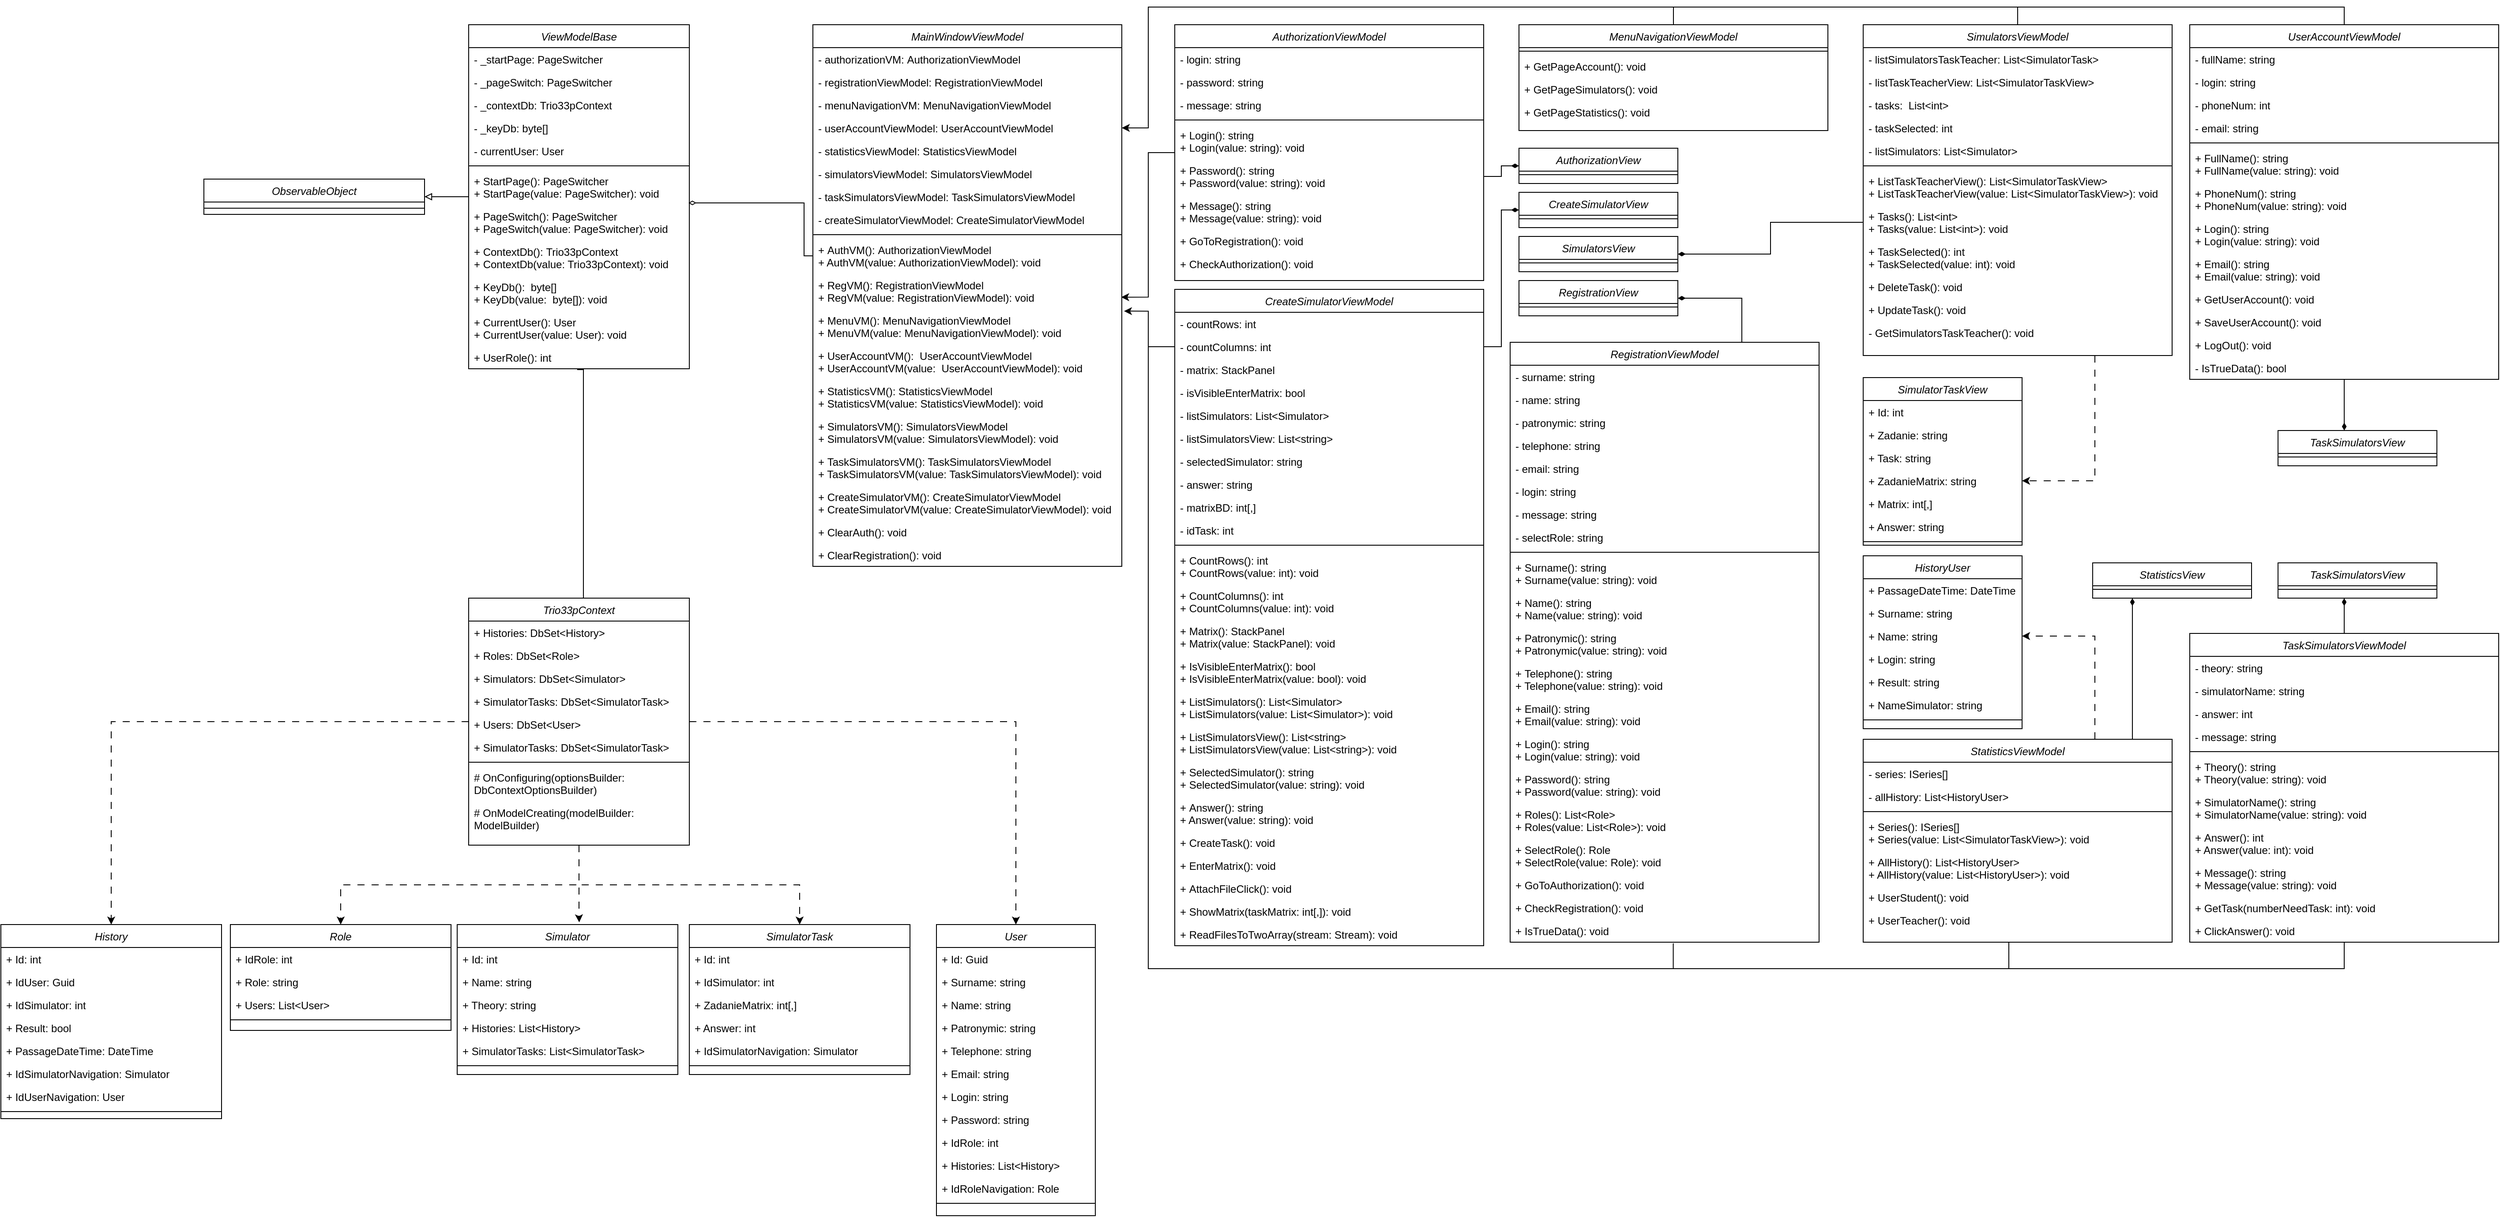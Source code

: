 <mxfile version="24.1.0" type="device">
  <diagram name="Страница — 1" id="GUuqKbN-eFberujvc9VG">
    <mxGraphModel dx="4412" dy="4448" grid="1" gridSize="10" guides="1" tooltips="1" connect="1" arrows="1" fold="1" page="1" pageScale="1" pageWidth="827" pageHeight="1169" math="0" shadow="0">
      <root>
        <mxCell id="0" />
        <mxCell id="1" parent="0" />
        <mxCell id="Ib7XOItrtZM7JdyORI7V-115" style="edgeStyle=orthogonalEdgeStyle;rounded=0;orthogonalLoop=1;jettySize=auto;html=1;entryX=0.5;entryY=0;entryDx=0;entryDy=0;dashed=1;dashPattern=8 8;" edge="1" parent="1" source="Ib7XOItrtZM7JdyORI7V-1" target="Ib7XOItrtZM7JdyORI7V-59">
          <mxGeometry relative="1" as="geometry" />
        </mxCell>
        <mxCell id="Ib7XOItrtZM7JdyORI7V-116" style="edgeStyle=orthogonalEdgeStyle;rounded=0;orthogonalLoop=1;jettySize=auto;html=1;exitX=0.5;exitY=1;exitDx=0;exitDy=0;entryX=0.5;entryY=0;entryDx=0;entryDy=0;dashed=1;dashPattern=8 8;" edge="1" parent="1" source="Ib7XOItrtZM7JdyORI7V-1" target="Ib7XOItrtZM7JdyORI7V-70">
          <mxGeometry relative="1" as="geometry" />
        </mxCell>
        <mxCell id="Ib7XOItrtZM7JdyORI7V-117" style="edgeStyle=orthogonalEdgeStyle;rounded=0;orthogonalLoop=1;jettySize=auto;html=1;entryX=0.553;entryY=-0.015;entryDx=0;entryDy=0;entryPerimeter=0;dashed=1;dashPattern=8 8;" edge="1" parent="1" source="Ib7XOItrtZM7JdyORI7V-1" target="Ib7XOItrtZM7JdyORI7V-79">
          <mxGeometry relative="1" as="geometry">
            <Array as="points">
              <mxPoint x="565" y="-220" />
              <mxPoint x="565" y="-220" />
            </Array>
          </mxGeometry>
        </mxCell>
        <mxCell id="Ib7XOItrtZM7JdyORI7V-118" style="edgeStyle=orthogonalEdgeStyle;rounded=0;orthogonalLoop=1;jettySize=auto;html=1;entryX=0.5;entryY=0;entryDx=0;entryDy=0;dashed=1;dashPattern=8 8;" edge="1" parent="1" source="Ib7XOItrtZM7JdyORI7V-1" target="Ib7XOItrtZM7JdyORI7V-88">
          <mxGeometry relative="1" as="geometry" />
        </mxCell>
        <mxCell id="Ib7XOItrtZM7JdyORI7V-119" style="edgeStyle=orthogonalEdgeStyle;rounded=0;orthogonalLoop=1;jettySize=auto;html=1;entryX=0.5;entryY=0;entryDx=0;entryDy=0;dashed=1;dashPattern=8 8;" edge="1" parent="1" source="Ib7XOItrtZM7JdyORI7V-1" target="Ib7XOItrtZM7JdyORI7V-95">
          <mxGeometry relative="1" as="geometry" />
        </mxCell>
        <mxCell id="Ib7XOItrtZM7JdyORI7V-1" value="Trio33pContext" style="swimlane;fontStyle=2;align=center;verticalAlign=top;childLayout=stackLayout;horizontal=1;startSize=26;horizontalStack=0;resizeParent=1;resizeLast=0;collapsible=1;marginBottom=0;rounded=0;shadow=0;strokeWidth=1;" vertex="1" parent="1">
          <mxGeometry x="440" y="-580" width="250" height="280" as="geometry">
            <mxRectangle x="220" y="120" width="160" height="26" as="alternateBounds" />
          </mxGeometry>
        </mxCell>
        <mxCell id="Ib7XOItrtZM7JdyORI7V-2" value="+ Histories:&amp;nbsp;DbSet&amp;lt;History&amp;gt;&amp;nbsp;" style="text;strokeColor=none;fillColor=none;align=left;verticalAlign=top;spacingLeft=4;spacingRight=4;overflow=hidden;rotatable=0;points=[[0,0.5],[1,0.5]];portConstraint=eastwest;whiteSpace=wrap;html=1;" vertex="1" parent="Ib7XOItrtZM7JdyORI7V-1">
          <mxGeometry y="26" width="250" height="26" as="geometry" />
        </mxCell>
        <mxCell id="Ib7XOItrtZM7JdyORI7V-52" value="+ Roles:&amp;nbsp;DbSet&amp;lt;Role&amp;gt;&amp;nbsp;" style="text;strokeColor=none;fillColor=none;align=left;verticalAlign=top;spacingLeft=4;spacingRight=4;overflow=hidden;rotatable=0;points=[[0,0.5],[1,0.5]];portConstraint=eastwest;whiteSpace=wrap;html=1;" vertex="1" parent="Ib7XOItrtZM7JdyORI7V-1">
          <mxGeometry y="52" width="250" height="26" as="geometry" />
        </mxCell>
        <mxCell id="Ib7XOItrtZM7JdyORI7V-53" value="+ Simulators:&amp;nbsp;DbSet&amp;lt;Simulator&amp;gt;&amp;nbsp;" style="text;strokeColor=none;fillColor=none;align=left;verticalAlign=top;spacingLeft=4;spacingRight=4;overflow=hidden;rotatable=0;points=[[0,0.5],[1,0.5]];portConstraint=eastwest;whiteSpace=wrap;html=1;" vertex="1" parent="Ib7XOItrtZM7JdyORI7V-1">
          <mxGeometry y="78" width="250" height="26" as="geometry" />
        </mxCell>
        <mxCell id="Ib7XOItrtZM7JdyORI7V-49" value="+ SimulatorTasks:&amp;nbsp;DbSet&amp;lt;SimulatorTask&amp;gt;&amp;nbsp;" style="text;strokeColor=none;fillColor=none;align=left;verticalAlign=top;spacingLeft=4;spacingRight=4;overflow=hidden;rotatable=0;points=[[0,0.5],[1,0.5]];portConstraint=eastwest;whiteSpace=wrap;html=1;" vertex="1" parent="Ib7XOItrtZM7JdyORI7V-1">
          <mxGeometry y="104" width="250" height="26" as="geometry" />
        </mxCell>
        <mxCell id="Ib7XOItrtZM7JdyORI7V-54" value="+ Users:&amp;nbsp;DbSet&amp;lt;User&amp;gt;&amp;nbsp;" style="text;strokeColor=none;fillColor=none;align=left;verticalAlign=top;spacingLeft=4;spacingRight=4;overflow=hidden;rotatable=0;points=[[0,0.5],[1,0.5]];portConstraint=eastwest;whiteSpace=wrap;html=1;" vertex="1" parent="Ib7XOItrtZM7JdyORI7V-1">
          <mxGeometry y="130" width="250" height="26" as="geometry" />
        </mxCell>
        <mxCell id="Ib7XOItrtZM7JdyORI7V-56" value="+ SimulatorTasks:&amp;nbsp;DbSet&amp;lt;SimulatorTask&amp;gt;&amp;nbsp;" style="text;strokeColor=none;fillColor=none;align=left;verticalAlign=top;spacingLeft=4;spacingRight=4;overflow=hidden;rotatable=0;points=[[0,0.5],[1,0.5]];portConstraint=eastwest;whiteSpace=wrap;html=1;" vertex="1" parent="Ib7XOItrtZM7JdyORI7V-1">
          <mxGeometry y="156" width="250" height="26" as="geometry" />
        </mxCell>
        <mxCell id="Ib7XOItrtZM7JdyORI7V-17" value="" style="line;html=1;strokeWidth=1;align=left;verticalAlign=middle;spacingTop=-1;spacingLeft=3;spacingRight=3;rotatable=0;labelPosition=right;points=[];portConstraint=eastwest;" vertex="1" parent="Ib7XOItrtZM7JdyORI7V-1">
          <mxGeometry y="182" width="250" height="8" as="geometry" />
        </mxCell>
        <mxCell id="Ib7XOItrtZM7JdyORI7V-18" value="# OnConfiguring(optionsBuilder: &#xa;DbContextOptionsBuilder)" style="text;align=left;verticalAlign=top;spacingLeft=4;spacingRight=4;overflow=hidden;rotatable=0;points=[[0,0.5],[1,0.5]];portConstraint=eastwest;" vertex="1" parent="Ib7XOItrtZM7JdyORI7V-1">
          <mxGeometry y="190" width="250" height="40" as="geometry" />
        </mxCell>
        <mxCell id="Ib7XOItrtZM7JdyORI7V-58" value="# OnModelCreating(modelBuilder: &#xa;ModelBuilder)" style="text;align=left;verticalAlign=top;spacingLeft=4;spacingRight=4;overflow=hidden;rotatable=0;points=[[0,0.5],[1,0.5]];portConstraint=eastwest;" vertex="1" parent="Ib7XOItrtZM7JdyORI7V-1">
          <mxGeometry y="230" width="250" height="40" as="geometry" />
        </mxCell>
        <mxCell id="Ib7XOItrtZM7JdyORI7V-59" value="History" style="swimlane;fontStyle=2;align=center;verticalAlign=top;childLayout=stackLayout;horizontal=1;startSize=26;horizontalStack=0;resizeParent=1;resizeLast=0;collapsible=1;marginBottom=0;rounded=0;shadow=0;strokeWidth=1;" vertex="1" parent="1">
          <mxGeometry x="-90" y="-210" width="250" height="220" as="geometry">
            <mxRectangle x="220" y="120" width="160" height="26" as="alternateBounds" />
          </mxGeometry>
        </mxCell>
        <mxCell id="Ib7XOItrtZM7JdyORI7V-60" value="+ Id:&amp;nbsp;int" style="text;strokeColor=none;fillColor=none;align=left;verticalAlign=top;spacingLeft=4;spacingRight=4;overflow=hidden;rotatable=0;points=[[0,0.5],[1,0.5]];portConstraint=eastwest;whiteSpace=wrap;html=1;" vertex="1" parent="Ib7XOItrtZM7JdyORI7V-59">
          <mxGeometry y="26" width="250" height="26" as="geometry" />
        </mxCell>
        <mxCell id="Ib7XOItrtZM7JdyORI7V-61" value="+ IdUser:&amp;nbsp;Guid" style="text;strokeColor=none;fillColor=none;align=left;verticalAlign=top;spacingLeft=4;spacingRight=4;overflow=hidden;rotatable=0;points=[[0,0.5],[1,0.5]];portConstraint=eastwest;whiteSpace=wrap;html=1;" vertex="1" parent="Ib7XOItrtZM7JdyORI7V-59">
          <mxGeometry y="52" width="250" height="26" as="geometry" />
        </mxCell>
        <mxCell id="Ib7XOItrtZM7JdyORI7V-62" value="+ IdSimulator:&amp;nbsp;int" style="text;strokeColor=none;fillColor=none;align=left;verticalAlign=top;spacingLeft=4;spacingRight=4;overflow=hidden;rotatable=0;points=[[0,0.5],[1,0.5]];portConstraint=eastwest;whiteSpace=wrap;html=1;" vertex="1" parent="Ib7XOItrtZM7JdyORI7V-59">
          <mxGeometry y="78" width="250" height="26" as="geometry" />
        </mxCell>
        <mxCell id="Ib7XOItrtZM7JdyORI7V-63" value="+ Result:&amp;nbsp;bool" style="text;strokeColor=none;fillColor=none;align=left;verticalAlign=top;spacingLeft=4;spacingRight=4;overflow=hidden;rotatable=0;points=[[0,0.5],[1,0.5]];portConstraint=eastwest;whiteSpace=wrap;html=1;" vertex="1" parent="Ib7XOItrtZM7JdyORI7V-59">
          <mxGeometry y="104" width="250" height="26" as="geometry" />
        </mxCell>
        <mxCell id="Ib7XOItrtZM7JdyORI7V-64" value="+ PassageDateTime:&amp;nbsp;DateTime" style="text;strokeColor=none;fillColor=none;align=left;verticalAlign=top;spacingLeft=4;spacingRight=4;overflow=hidden;rotatable=0;points=[[0,0.5],[1,0.5]];portConstraint=eastwest;whiteSpace=wrap;html=1;" vertex="1" parent="Ib7XOItrtZM7JdyORI7V-59">
          <mxGeometry y="130" width="250" height="26" as="geometry" />
        </mxCell>
        <mxCell id="Ib7XOItrtZM7JdyORI7V-65" value="+ IdSimulatorNavigation:&amp;nbsp;Simulator" style="text;strokeColor=none;fillColor=none;align=left;verticalAlign=top;spacingLeft=4;spacingRight=4;overflow=hidden;rotatable=0;points=[[0,0.5],[1,0.5]];portConstraint=eastwest;whiteSpace=wrap;html=1;" vertex="1" parent="Ib7XOItrtZM7JdyORI7V-59">
          <mxGeometry y="156" width="250" height="26" as="geometry" />
        </mxCell>
        <mxCell id="Ib7XOItrtZM7JdyORI7V-69" value="+ IdUserNavigation:&amp;nbsp;User" style="text;strokeColor=none;fillColor=none;align=left;verticalAlign=top;spacingLeft=4;spacingRight=4;overflow=hidden;rotatable=0;points=[[0,0.5],[1,0.5]];portConstraint=eastwest;whiteSpace=wrap;html=1;" vertex="1" parent="Ib7XOItrtZM7JdyORI7V-59">
          <mxGeometry y="182" width="250" height="26" as="geometry" />
        </mxCell>
        <mxCell id="Ib7XOItrtZM7JdyORI7V-66" value="" style="line;html=1;strokeWidth=1;align=left;verticalAlign=middle;spacingTop=-1;spacingLeft=3;spacingRight=3;rotatable=0;labelPosition=right;points=[];portConstraint=eastwest;" vertex="1" parent="Ib7XOItrtZM7JdyORI7V-59">
          <mxGeometry y="208" width="250" height="8" as="geometry" />
        </mxCell>
        <mxCell id="Ib7XOItrtZM7JdyORI7V-70" value="Role" style="swimlane;fontStyle=2;align=center;verticalAlign=top;childLayout=stackLayout;horizontal=1;startSize=26;horizontalStack=0;resizeParent=1;resizeLast=0;collapsible=1;marginBottom=0;rounded=0;shadow=0;strokeWidth=1;" vertex="1" parent="1">
          <mxGeometry x="170" y="-210" width="250" height="120" as="geometry">
            <mxRectangle x="220" y="120" width="160" height="26" as="alternateBounds" />
          </mxGeometry>
        </mxCell>
        <mxCell id="Ib7XOItrtZM7JdyORI7V-71" value="+ IdRole:&amp;nbsp;int" style="text;strokeColor=none;fillColor=none;align=left;verticalAlign=top;spacingLeft=4;spacingRight=4;overflow=hidden;rotatable=0;points=[[0,0.5],[1,0.5]];portConstraint=eastwest;whiteSpace=wrap;html=1;" vertex="1" parent="Ib7XOItrtZM7JdyORI7V-70">
          <mxGeometry y="26" width="250" height="26" as="geometry" />
        </mxCell>
        <mxCell id="Ib7XOItrtZM7JdyORI7V-72" value="+ Role: string" style="text;strokeColor=none;fillColor=none;align=left;verticalAlign=top;spacingLeft=4;spacingRight=4;overflow=hidden;rotatable=0;points=[[0,0.5],[1,0.5]];portConstraint=eastwest;whiteSpace=wrap;html=1;" vertex="1" parent="Ib7XOItrtZM7JdyORI7V-70">
          <mxGeometry y="52" width="250" height="26" as="geometry" />
        </mxCell>
        <mxCell id="Ib7XOItrtZM7JdyORI7V-73" value="+ Users:&amp;nbsp;List&amp;lt;User&amp;gt;" style="text;strokeColor=none;fillColor=none;align=left;verticalAlign=top;spacingLeft=4;spacingRight=4;overflow=hidden;rotatable=0;points=[[0,0.5],[1,0.5]];portConstraint=eastwest;whiteSpace=wrap;html=1;" vertex="1" parent="Ib7XOItrtZM7JdyORI7V-70">
          <mxGeometry y="78" width="250" height="26" as="geometry" />
        </mxCell>
        <mxCell id="Ib7XOItrtZM7JdyORI7V-78" value="" style="line;html=1;strokeWidth=1;align=left;verticalAlign=middle;spacingTop=-1;spacingLeft=3;spacingRight=3;rotatable=0;labelPosition=right;points=[];portConstraint=eastwest;" vertex="1" parent="Ib7XOItrtZM7JdyORI7V-70">
          <mxGeometry y="104" width="250" height="8" as="geometry" />
        </mxCell>
        <mxCell id="Ib7XOItrtZM7JdyORI7V-79" value="Simulator" style="swimlane;fontStyle=2;align=center;verticalAlign=top;childLayout=stackLayout;horizontal=1;startSize=26;horizontalStack=0;resizeParent=1;resizeLast=0;collapsible=1;marginBottom=0;rounded=0;shadow=0;strokeWidth=1;" vertex="1" parent="1">
          <mxGeometry x="427" y="-210" width="250" height="170" as="geometry">
            <mxRectangle x="220" y="120" width="160" height="26" as="alternateBounds" />
          </mxGeometry>
        </mxCell>
        <mxCell id="Ib7XOItrtZM7JdyORI7V-80" value="+ Id:&amp;nbsp;int" style="text;strokeColor=none;fillColor=none;align=left;verticalAlign=top;spacingLeft=4;spacingRight=4;overflow=hidden;rotatable=0;points=[[0,0.5],[1,0.5]];portConstraint=eastwest;whiteSpace=wrap;html=1;" vertex="1" parent="Ib7XOItrtZM7JdyORI7V-79">
          <mxGeometry y="26" width="250" height="26" as="geometry" />
        </mxCell>
        <mxCell id="Ib7XOItrtZM7JdyORI7V-81" value="+ Name:&amp;nbsp;string" style="text;strokeColor=none;fillColor=none;align=left;verticalAlign=top;spacingLeft=4;spacingRight=4;overflow=hidden;rotatable=0;points=[[0,0.5],[1,0.5]];portConstraint=eastwest;whiteSpace=wrap;html=1;" vertex="1" parent="Ib7XOItrtZM7JdyORI7V-79">
          <mxGeometry y="52" width="250" height="26" as="geometry" />
        </mxCell>
        <mxCell id="Ib7XOItrtZM7JdyORI7V-82" value="+ Theory:&amp;nbsp;string" style="text;strokeColor=none;fillColor=none;align=left;verticalAlign=top;spacingLeft=4;spacingRight=4;overflow=hidden;rotatable=0;points=[[0,0.5],[1,0.5]];portConstraint=eastwest;whiteSpace=wrap;html=1;" vertex="1" parent="Ib7XOItrtZM7JdyORI7V-79">
          <mxGeometry y="78" width="250" height="26" as="geometry" />
        </mxCell>
        <mxCell id="Ib7XOItrtZM7JdyORI7V-83" value="+ Histories:&amp;nbsp;List&amp;lt;History&amp;gt;" style="text;strokeColor=none;fillColor=none;align=left;verticalAlign=top;spacingLeft=4;spacingRight=4;overflow=hidden;rotatable=0;points=[[0,0.5],[1,0.5]];portConstraint=eastwest;whiteSpace=wrap;html=1;" vertex="1" parent="Ib7XOItrtZM7JdyORI7V-79">
          <mxGeometry y="104" width="250" height="26" as="geometry" />
        </mxCell>
        <mxCell id="Ib7XOItrtZM7JdyORI7V-84" value="+ SimulatorTasks:&amp;nbsp;List&amp;lt;SimulatorTask&amp;gt;" style="text;strokeColor=none;fillColor=none;align=left;verticalAlign=top;spacingLeft=4;spacingRight=4;overflow=hidden;rotatable=0;points=[[0,0.5],[1,0.5]];portConstraint=eastwest;whiteSpace=wrap;html=1;" vertex="1" parent="Ib7XOItrtZM7JdyORI7V-79">
          <mxGeometry y="130" width="250" height="26" as="geometry" />
        </mxCell>
        <mxCell id="Ib7XOItrtZM7JdyORI7V-87" value="" style="line;html=1;strokeWidth=1;align=left;verticalAlign=middle;spacingTop=-1;spacingLeft=3;spacingRight=3;rotatable=0;labelPosition=right;points=[];portConstraint=eastwest;" vertex="1" parent="Ib7XOItrtZM7JdyORI7V-79">
          <mxGeometry y="156" width="250" height="8" as="geometry" />
        </mxCell>
        <mxCell id="Ib7XOItrtZM7JdyORI7V-88" value="SimulatorTask" style="swimlane;fontStyle=2;align=center;verticalAlign=top;childLayout=stackLayout;horizontal=1;startSize=26;horizontalStack=0;resizeParent=1;resizeLast=0;collapsible=1;marginBottom=0;rounded=0;shadow=0;strokeWidth=1;" vertex="1" parent="1">
          <mxGeometry x="690" y="-210" width="250" height="170" as="geometry">
            <mxRectangle x="220" y="120" width="160" height="26" as="alternateBounds" />
          </mxGeometry>
        </mxCell>
        <mxCell id="Ib7XOItrtZM7JdyORI7V-89" value="+ Id:&amp;nbsp;int" style="text;strokeColor=none;fillColor=none;align=left;verticalAlign=top;spacingLeft=4;spacingRight=4;overflow=hidden;rotatable=0;points=[[0,0.5],[1,0.5]];portConstraint=eastwest;whiteSpace=wrap;html=1;" vertex="1" parent="Ib7XOItrtZM7JdyORI7V-88">
          <mxGeometry y="26" width="250" height="26" as="geometry" />
        </mxCell>
        <mxCell id="Ib7XOItrtZM7JdyORI7V-90" value="+ IdSimulator:&amp;nbsp;int" style="text;strokeColor=none;fillColor=none;align=left;verticalAlign=top;spacingLeft=4;spacingRight=4;overflow=hidden;rotatable=0;points=[[0,0.5],[1,0.5]];portConstraint=eastwest;whiteSpace=wrap;html=1;" vertex="1" parent="Ib7XOItrtZM7JdyORI7V-88">
          <mxGeometry y="52" width="250" height="26" as="geometry" />
        </mxCell>
        <mxCell id="Ib7XOItrtZM7JdyORI7V-91" value="+ ZadanieMatrix:&amp;nbsp;int[,]" style="text;strokeColor=none;fillColor=none;align=left;verticalAlign=top;spacingLeft=4;spacingRight=4;overflow=hidden;rotatable=0;points=[[0,0.5],[1,0.5]];portConstraint=eastwest;whiteSpace=wrap;html=1;" vertex="1" parent="Ib7XOItrtZM7JdyORI7V-88">
          <mxGeometry y="78" width="250" height="26" as="geometry" />
        </mxCell>
        <mxCell id="Ib7XOItrtZM7JdyORI7V-92" value="+ Answer:&amp;nbsp;int" style="text;strokeColor=none;fillColor=none;align=left;verticalAlign=top;spacingLeft=4;spacingRight=4;overflow=hidden;rotatable=0;points=[[0,0.5],[1,0.5]];portConstraint=eastwest;whiteSpace=wrap;html=1;" vertex="1" parent="Ib7XOItrtZM7JdyORI7V-88">
          <mxGeometry y="104" width="250" height="26" as="geometry" />
        </mxCell>
        <mxCell id="Ib7XOItrtZM7JdyORI7V-93" value="+ IdSimulatorNavigation:&amp;nbsp;Simulator" style="text;strokeColor=none;fillColor=none;align=left;verticalAlign=top;spacingLeft=4;spacingRight=4;overflow=hidden;rotatable=0;points=[[0,0.5],[1,0.5]];portConstraint=eastwest;whiteSpace=wrap;html=1;" vertex="1" parent="Ib7XOItrtZM7JdyORI7V-88">
          <mxGeometry y="130" width="250" height="26" as="geometry" />
        </mxCell>
        <mxCell id="Ib7XOItrtZM7JdyORI7V-94" value="" style="line;html=1;strokeWidth=1;align=left;verticalAlign=middle;spacingTop=-1;spacingLeft=3;spacingRight=3;rotatable=0;labelPosition=right;points=[];portConstraint=eastwest;" vertex="1" parent="Ib7XOItrtZM7JdyORI7V-88">
          <mxGeometry y="156" width="250" height="8" as="geometry" />
        </mxCell>
        <mxCell id="Ib7XOItrtZM7JdyORI7V-95" value="User" style="swimlane;fontStyle=2;align=center;verticalAlign=top;childLayout=stackLayout;horizontal=1;startSize=26;horizontalStack=0;resizeParent=1;resizeLast=0;collapsible=1;marginBottom=0;rounded=0;shadow=0;strokeWidth=1;" vertex="1" parent="1">
          <mxGeometry x="970" y="-210" width="180" height="330" as="geometry">
            <mxRectangle x="220" y="120" width="160" height="26" as="alternateBounds" />
          </mxGeometry>
        </mxCell>
        <mxCell id="Ib7XOItrtZM7JdyORI7V-96" value="+ Id: Guid" style="text;strokeColor=none;fillColor=none;align=left;verticalAlign=top;spacingLeft=4;spacingRight=4;overflow=hidden;rotatable=0;points=[[0,0.5],[1,0.5]];portConstraint=eastwest;whiteSpace=wrap;html=1;" vertex="1" parent="Ib7XOItrtZM7JdyORI7V-95">
          <mxGeometry y="26" width="180" height="26" as="geometry" />
        </mxCell>
        <mxCell id="Ib7XOItrtZM7JdyORI7V-97" value="+ Surname: string&#xa;" style="text;align=left;verticalAlign=top;spacingLeft=4;spacingRight=4;overflow=hidden;rotatable=0;points=[[0,0.5],[1,0.5]];portConstraint=eastwest;" vertex="1" parent="Ib7XOItrtZM7JdyORI7V-95">
          <mxGeometry y="52" width="180" height="26" as="geometry" />
        </mxCell>
        <mxCell id="Ib7XOItrtZM7JdyORI7V-98" value="+ Name: string" style="text;strokeColor=none;fillColor=none;align=left;verticalAlign=top;spacingLeft=4;spacingRight=4;overflow=hidden;rotatable=0;points=[[0,0.5],[1,0.5]];portConstraint=eastwest;whiteSpace=wrap;html=1;" vertex="1" parent="Ib7XOItrtZM7JdyORI7V-95">
          <mxGeometry y="78" width="180" height="26" as="geometry" />
        </mxCell>
        <mxCell id="Ib7XOItrtZM7JdyORI7V-99" value="+ Patronymic: string" style="text;strokeColor=none;fillColor=none;align=left;verticalAlign=top;spacingLeft=4;spacingRight=4;overflow=hidden;rotatable=0;points=[[0,0.5],[1,0.5]];portConstraint=eastwest;whiteSpace=wrap;html=1;" vertex="1" parent="Ib7XOItrtZM7JdyORI7V-95">
          <mxGeometry y="104" width="180" height="26" as="geometry" />
        </mxCell>
        <mxCell id="Ib7XOItrtZM7JdyORI7V-100" value="+ Telephone: string" style="text;strokeColor=none;fillColor=none;align=left;verticalAlign=top;spacingLeft=4;spacingRight=4;overflow=hidden;rotatable=0;points=[[0,0.5],[1,0.5]];portConstraint=eastwest;whiteSpace=wrap;html=1;" vertex="1" parent="Ib7XOItrtZM7JdyORI7V-95">
          <mxGeometry y="130" width="180" height="26" as="geometry" />
        </mxCell>
        <mxCell id="Ib7XOItrtZM7JdyORI7V-101" value="+ Email: string" style="text;strokeColor=none;fillColor=none;align=left;verticalAlign=top;spacingLeft=4;spacingRight=4;overflow=hidden;rotatable=0;points=[[0,0.5],[1,0.5]];portConstraint=eastwest;whiteSpace=wrap;html=1;" vertex="1" parent="Ib7XOItrtZM7JdyORI7V-95">
          <mxGeometry y="156" width="180" height="26" as="geometry" />
        </mxCell>
        <mxCell id="Ib7XOItrtZM7JdyORI7V-102" value="+ Login: string" style="text;strokeColor=none;fillColor=none;align=left;verticalAlign=top;spacingLeft=4;spacingRight=4;overflow=hidden;rotatable=0;points=[[0,0.5],[1,0.5]];portConstraint=eastwest;whiteSpace=wrap;html=1;" vertex="1" parent="Ib7XOItrtZM7JdyORI7V-95">
          <mxGeometry y="182" width="180" height="26" as="geometry" />
        </mxCell>
        <mxCell id="Ib7XOItrtZM7JdyORI7V-103" value="+ Password: string" style="text;strokeColor=none;fillColor=none;align=left;verticalAlign=top;spacingLeft=4;spacingRight=4;overflow=hidden;rotatable=0;points=[[0,0.5],[1,0.5]];portConstraint=eastwest;whiteSpace=wrap;html=1;" vertex="1" parent="Ib7XOItrtZM7JdyORI7V-95">
          <mxGeometry y="208" width="180" height="26" as="geometry" />
        </mxCell>
        <mxCell id="Ib7XOItrtZM7JdyORI7V-104" value="+ IdRole: int" style="text;strokeColor=none;fillColor=none;align=left;verticalAlign=top;spacingLeft=4;spacingRight=4;overflow=hidden;rotatable=0;points=[[0,0.5],[1,0.5]];portConstraint=eastwest;whiteSpace=wrap;html=1;" vertex="1" parent="Ib7XOItrtZM7JdyORI7V-95">
          <mxGeometry y="234" width="180" height="26" as="geometry" />
        </mxCell>
        <mxCell id="Ib7XOItrtZM7JdyORI7V-105" value="+ Histories: List&amp;lt;History&amp;gt;" style="text;strokeColor=none;fillColor=none;align=left;verticalAlign=top;spacingLeft=4;spacingRight=4;overflow=hidden;rotatable=0;points=[[0,0.5],[1,0.5]];portConstraint=eastwest;whiteSpace=wrap;html=1;" vertex="1" parent="Ib7XOItrtZM7JdyORI7V-95">
          <mxGeometry y="260" width="180" height="26" as="geometry" />
        </mxCell>
        <mxCell id="Ib7XOItrtZM7JdyORI7V-106" value="+ IdRoleNavigation: Role&#xa;" style="text;align=left;verticalAlign=top;spacingLeft=4;spacingRight=4;overflow=hidden;rotatable=0;points=[[0,0.5],[1,0.5]];portConstraint=eastwest;rounded=0;shadow=0;html=0;" vertex="1" parent="Ib7XOItrtZM7JdyORI7V-95">
          <mxGeometry y="286" width="180" height="26" as="geometry" />
        </mxCell>
        <mxCell id="Ib7XOItrtZM7JdyORI7V-111" value="" style="line;html=1;strokeWidth=1;align=left;verticalAlign=middle;spacingTop=-1;spacingLeft=3;spacingRight=3;rotatable=0;labelPosition=right;points=[];portConstraint=eastwest;" vertex="1" parent="Ib7XOItrtZM7JdyORI7V-95">
          <mxGeometry y="312" width="180" height="8" as="geometry" />
        </mxCell>
        <mxCell id="Ib7XOItrtZM7JdyORI7V-181" style="edgeStyle=orthogonalEdgeStyle;rounded=0;orthogonalLoop=1;jettySize=auto;html=1;entryX=1;entryY=0.5;entryDx=0;entryDy=0;endArrow=block;endFill=0;" edge="1" parent="1" source="Ib7XOItrtZM7JdyORI7V-120" target="Ib7XOItrtZM7JdyORI7V-147">
          <mxGeometry relative="1" as="geometry" />
        </mxCell>
        <mxCell id="Ib7XOItrtZM7JdyORI7V-120" value="ViewModelBase" style="swimlane;fontStyle=2;align=center;verticalAlign=top;childLayout=stackLayout;horizontal=1;startSize=26;horizontalStack=0;resizeParent=1;resizeLast=0;collapsible=1;marginBottom=0;rounded=0;shadow=0;strokeWidth=1;" vertex="1" parent="1">
          <mxGeometry x="440" y="-1230" width="250" height="390" as="geometry">
            <mxRectangle x="220" y="120" width="160" height="26" as="alternateBounds" />
          </mxGeometry>
        </mxCell>
        <mxCell id="Ib7XOItrtZM7JdyORI7V-121" value="- _startPage:&amp;nbsp;PageSwitcher" style="text;strokeColor=none;fillColor=none;align=left;verticalAlign=top;spacingLeft=4;spacingRight=4;overflow=hidden;rotatable=0;points=[[0,0.5],[1,0.5]];portConstraint=eastwest;whiteSpace=wrap;html=1;" vertex="1" parent="Ib7XOItrtZM7JdyORI7V-120">
          <mxGeometry y="26" width="250" height="26" as="geometry" />
        </mxCell>
        <mxCell id="Ib7XOItrtZM7JdyORI7V-122" value="- _pageSwitch:&amp;nbsp;PageSwitcher" style="text;strokeColor=none;fillColor=none;align=left;verticalAlign=top;spacingLeft=4;spacingRight=4;overflow=hidden;rotatable=0;points=[[0,0.5],[1,0.5]];portConstraint=eastwest;whiteSpace=wrap;html=1;" vertex="1" parent="Ib7XOItrtZM7JdyORI7V-120">
          <mxGeometry y="52" width="250" height="26" as="geometry" />
        </mxCell>
        <mxCell id="Ib7XOItrtZM7JdyORI7V-123" value="- _contextDb:&amp;nbsp;Trio33pContext&amp;nbsp;" style="text;strokeColor=none;fillColor=none;align=left;verticalAlign=top;spacingLeft=4;spacingRight=4;overflow=hidden;rotatable=0;points=[[0,0.5],[1,0.5]];portConstraint=eastwest;whiteSpace=wrap;html=1;" vertex="1" parent="Ib7XOItrtZM7JdyORI7V-120">
          <mxGeometry y="78" width="250" height="26" as="geometry" />
        </mxCell>
        <mxCell id="Ib7XOItrtZM7JdyORI7V-124" value="- _keyDb:&amp;nbsp;byte[]" style="text;strokeColor=none;fillColor=none;align=left;verticalAlign=top;spacingLeft=4;spacingRight=4;overflow=hidden;rotatable=0;points=[[0,0.5],[1,0.5]];portConstraint=eastwest;whiteSpace=wrap;html=1;" vertex="1" parent="Ib7XOItrtZM7JdyORI7V-120">
          <mxGeometry y="104" width="250" height="26" as="geometry" />
        </mxCell>
        <mxCell id="Ib7XOItrtZM7JdyORI7V-125" value="- currentUser:&amp;nbsp;User" style="text;strokeColor=none;fillColor=none;align=left;verticalAlign=top;spacingLeft=4;spacingRight=4;overflow=hidden;rotatable=0;points=[[0,0.5],[1,0.5]];portConstraint=eastwest;whiteSpace=wrap;html=1;" vertex="1" parent="Ib7XOItrtZM7JdyORI7V-120">
          <mxGeometry y="130" width="250" height="26" as="geometry" />
        </mxCell>
        <mxCell id="Ib7XOItrtZM7JdyORI7V-127" value="" style="line;html=1;strokeWidth=1;align=left;verticalAlign=middle;spacingTop=-1;spacingLeft=3;spacingRight=3;rotatable=0;labelPosition=right;points=[];portConstraint=eastwest;" vertex="1" parent="Ib7XOItrtZM7JdyORI7V-120">
          <mxGeometry y="156" width="250" height="8" as="geometry" />
        </mxCell>
        <mxCell id="Ib7XOItrtZM7JdyORI7V-128" value="+ StartPage(): PageSwitcher&#xa;+ StartPage(value: PageSwitcher): void" style="text;align=left;verticalAlign=top;spacingLeft=4;spacingRight=4;overflow=hidden;rotatable=0;points=[[0,0.5],[1,0.5]];portConstraint=eastwest;" vertex="1" parent="Ib7XOItrtZM7JdyORI7V-120">
          <mxGeometry y="164" width="250" height="40" as="geometry" />
        </mxCell>
        <mxCell id="Ib7XOItrtZM7JdyORI7V-129" value="+ PageSwitch(): PageSwitcher&#xa;+ PageSwitch(value: PageSwitcher): void" style="text;align=left;verticalAlign=top;spacingLeft=4;spacingRight=4;overflow=hidden;rotatable=0;points=[[0,0.5],[1,0.5]];portConstraint=eastwest;" vertex="1" parent="Ib7XOItrtZM7JdyORI7V-120">
          <mxGeometry y="204" width="250" height="40" as="geometry" />
        </mxCell>
        <mxCell id="Ib7XOItrtZM7JdyORI7V-130" value="+ ContextDb(): Trio33pContext&#xa;+ ContextDb(value: Trio33pContext): void" style="text;align=left;verticalAlign=top;spacingLeft=4;spacingRight=4;overflow=hidden;rotatable=0;points=[[0,0.5],[1,0.5]];portConstraint=eastwest;" vertex="1" parent="Ib7XOItrtZM7JdyORI7V-120">
          <mxGeometry y="244" width="250" height="40" as="geometry" />
        </mxCell>
        <mxCell id="Ib7XOItrtZM7JdyORI7V-131" value="+ KeyDb():  byte[]&#xa;+ KeyDb(value:  byte[]): void" style="text;align=left;verticalAlign=top;spacingLeft=4;spacingRight=4;overflow=hidden;rotatable=0;points=[[0,0.5],[1,0.5]];portConstraint=eastwest;" vertex="1" parent="Ib7XOItrtZM7JdyORI7V-120">
          <mxGeometry y="284" width="250" height="40" as="geometry" />
        </mxCell>
        <mxCell id="Ib7XOItrtZM7JdyORI7V-132" value="+ CurrentUser(): User&#xa;+ CurrentUser(value: User): void" style="text;align=left;verticalAlign=top;spacingLeft=4;spacingRight=4;overflow=hidden;rotatable=0;points=[[0,0.5],[1,0.5]];portConstraint=eastwest;" vertex="1" parent="Ib7XOItrtZM7JdyORI7V-120">
          <mxGeometry y="324" width="250" height="40" as="geometry" />
        </mxCell>
        <mxCell id="Ib7XOItrtZM7JdyORI7V-133" value="+ UserRole(): int" style="text;align=left;verticalAlign=top;spacingLeft=4;spacingRight=4;overflow=hidden;rotatable=0;points=[[0,0.5],[1,0.5]];portConstraint=eastwest;" vertex="1" parent="Ib7XOItrtZM7JdyORI7V-120">
          <mxGeometry y="364" width="250" height="26" as="geometry" />
        </mxCell>
        <mxCell id="Ib7XOItrtZM7JdyORI7V-134" value="MainWindowViewModel" style="swimlane;fontStyle=2;align=center;verticalAlign=top;childLayout=stackLayout;horizontal=1;startSize=26;horizontalStack=0;resizeParent=1;resizeLast=0;collapsible=1;marginBottom=0;rounded=0;shadow=0;strokeWidth=1;" vertex="1" parent="1">
          <mxGeometry x="830" y="-1230" width="350" height="614" as="geometry">
            <mxRectangle x="220" y="120" width="160" height="26" as="alternateBounds" />
          </mxGeometry>
        </mxCell>
        <mxCell id="Ib7XOItrtZM7JdyORI7V-135" value="- authorizationVM:&amp;nbsp;AuthorizationViewModel" style="text;strokeColor=none;fillColor=none;align=left;verticalAlign=top;spacingLeft=4;spacingRight=4;overflow=hidden;rotatable=0;points=[[0,0.5],[1,0.5]];portConstraint=eastwest;whiteSpace=wrap;html=1;" vertex="1" parent="Ib7XOItrtZM7JdyORI7V-134">
          <mxGeometry y="26" width="350" height="26" as="geometry" />
        </mxCell>
        <mxCell id="Ib7XOItrtZM7JdyORI7V-136" value="- registrationViewModel:&amp;nbsp;RegistrationViewModel" style="text;strokeColor=none;fillColor=none;align=left;verticalAlign=top;spacingLeft=4;spacingRight=4;overflow=hidden;rotatable=0;points=[[0,0.5],[1,0.5]];portConstraint=eastwest;whiteSpace=wrap;html=1;" vertex="1" parent="Ib7XOItrtZM7JdyORI7V-134">
          <mxGeometry y="52" width="350" height="26" as="geometry" />
        </mxCell>
        <mxCell id="Ib7XOItrtZM7JdyORI7V-137" value="- menuNavigationVM:&amp;nbsp;MenuNavigationViewModel" style="text;strokeColor=none;fillColor=none;align=left;verticalAlign=top;spacingLeft=4;spacingRight=4;overflow=hidden;rotatable=0;points=[[0,0.5],[1,0.5]];portConstraint=eastwest;whiteSpace=wrap;html=1;" vertex="1" parent="Ib7XOItrtZM7JdyORI7V-134">
          <mxGeometry y="78" width="350" height="26" as="geometry" />
        </mxCell>
        <mxCell id="Ib7XOItrtZM7JdyORI7V-138" value="- userAccountViewModel:&amp;nbsp;UserAccountViewModel" style="text;strokeColor=none;fillColor=none;align=left;verticalAlign=top;spacingLeft=4;spacingRight=4;overflow=hidden;rotatable=0;points=[[0,0.5],[1,0.5]];portConstraint=eastwest;whiteSpace=wrap;html=1;" vertex="1" parent="Ib7XOItrtZM7JdyORI7V-134">
          <mxGeometry y="104" width="350" height="26" as="geometry" />
        </mxCell>
        <mxCell id="Ib7XOItrtZM7JdyORI7V-139" value="- statisticsViewModel:&amp;nbsp;StatisticsViewModel" style="text;strokeColor=none;fillColor=none;align=left;verticalAlign=top;spacingLeft=4;spacingRight=4;overflow=hidden;rotatable=0;points=[[0,0.5],[1,0.5]];portConstraint=eastwest;whiteSpace=wrap;html=1;" vertex="1" parent="Ib7XOItrtZM7JdyORI7V-134">
          <mxGeometry y="130" width="350" height="26" as="geometry" />
        </mxCell>
        <mxCell id="Ib7XOItrtZM7JdyORI7V-152" value="- simulatorsViewModel:&amp;nbsp;SimulatorsViewModel" style="text;strokeColor=none;fillColor=none;align=left;verticalAlign=top;spacingLeft=4;spacingRight=4;overflow=hidden;rotatable=0;points=[[0,0.5],[1,0.5]];portConstraint=eastwest;whiteSpace=wrap;html=1;" vertex="1" parent="Ib7XOItrtZM7JdyORI7V-134">
          <mxGeometry y="156" width="350" height="26" as="geometry" />
        </mxCell>
        <mxCell id="Ib7XOItrtZM7JdyORI7V-153" value="- taskSimulatorsViewModel:&amp;nbsp;TaskSimulatorsViewModel" style="text;strokeColor=none;fillColor=none;align=left;verticalAlign=top;spacingLeft=4;spacingRight=4;overflow=hidden;rotatable=0;points=[[0,0.5],[1,0.5]];portConstraint=eastwest;whiteSpace=wrap;html=1;" vertex="1" parent="Ib7XOItrtZM7JdyORI7V-134">
          <mxGeometry y="182" width="350" height="26" as="geometry" />
        </mxCell>
        <mxCell id="Ib7XOItrtZM7JdyORI7V-154" value="- createSimulatorViewModel:&amp;nbsp;CreateSimulatorViewModel" style="text;strokeColor=none;fillColor=none;align=left;verticalAlign=top;spacingLeft=4;spacingRight=4;overflow=hidden;rotatable=0;points=[[0,0.5],[1,0.5]];portConstraint=eastwest;whiteSpace=wrap;html=1;" vertex="1" parent="Ib7XOItrtZM7JdyORI7V-134">
          <mxGeometry y="208" width="350" height="26" as="geometry" />
        </mxCell>
        <mxCell id="Ib7XOItrtZM7JdyORI7V-140" value="" style="line;html=1;strokeWidth=1;align=left;verticalAlign=middle;spacingTop=-1;spacingLeft=3;spacingRight=3;rotatable=0;labelPosition=right;points=[];portConstraint=eastwest;" vertex="1" parent="Ib7XOItrtZM7JdyORI7V-134">
          <mxGeometry y="234" width="350" height="8" as="geometry" />
        </mxCell>
        <mxCell id="Ib7XOItrtZM7JdyORI7V-141" value="+ AuthVM(): AuthorizationViewModel&#xa;+ AuthVM(value: AuthorizationViewModel): void" style="text;align=left;verticalAlign=top;spacingLeft=4;spacingRight=4;overflow=hidden;rotatable=0;points=[[0,0.5],[1,0.5]];portConstraint=eastwest;" vertex="1" parent="Ib7XOItrtZM7JdyORI7V-134">
          <mxGeometry y="242" width="350" height="40" as="geometry" />
        </mxCell>
        <mxCell id="Ib7XOItrtZM7JdyORI7V-142" value="+ RegVM(): RegistrationViewModel&#xa;+ RegVM(value: RegistrationViewModel): void" style="text;align=left;verticalAlign=top;spacingLeft=4;spacingRight=4;overflow=hidden;rotatable=0;points=[[0,0.5],[1,0.5]];portConstraint=eastwest;" vertex="1" parent="Ib7XOItrtZM7JdyORI7V-134">
          <mxGeometry y="282" width="350" height="40" as="geometry" />
        </mxCell>
        <mxCell id="Ib7XOItrtZM7JdyORI7V-143" value="+ MenuVM(): MenuNavigationViewModel&#xa;+ MenuVM(value: MenuNavigationViewModel): void" style="text;align=left;verticalAlign=top;spacingLeft=4;spacingRight=4;overflow=hidden;rotatable=0;points=[[0,0.5],[1,0.5]];portConstraint=eastwest;" vertex="1" parent="Ib7XOItrtZM7JdyORI7V-134">
          <mxGeometry y="322" width="350" height="40" as="geometry" />
        </mxCell>
        <mxCell id="Ib7XOItrtZM7JdyORI7V-144" value="+ UserAccountVM():  UserAccountViewModel&#xa;+ UserAccountVM(value:  UserAccountViewModel): void" style="text;align=left;verticalAlign=top;spacingLeft=4;spacingRight=4;overflow=hidden;rotatable=0;points=[[0,0.5],[1,0.5]];portConstraint=eastwest;" vertex="1" parent="Ib7XOItrtZM7JdyORI7V-134">
          <mxGeometry y="362" width="350" height="40" as="geometry" />
        </mxCell>
        <mxCell id="Ib7XOItrtZM7JdyORI7V-145" value="+ StatisticsVM(): StatisticsViewModel&#xa;+ StatisticsVM(value: StatisticsViewModel): void" style="text;align=left;verticalAlign=top;spacingLeft=4;spacingRight=4;overflow=hidden;rotatable=0;points=[[0,0.5],[1,0.5]];portConstraint=eastwest;" vertex="1" parent="Ib7XOItrtZM7JdyORI7V-134">
          <mxGeometry y="402" width="350" height="40" as="geometry" />
        </mxCell>
        <mxCell id="Ib7XOItrtZM7JdyORI7V-157" value="+ SimulatorsVM(): SimulatorsViewModel&#xa;+ SimulatorsVM(value: SimulatorsViewModel): void" style="text;align=left;verticalAlign=top;spacingLeft=4;spacingRight=4;overflow=hidden;rotatable=0;points=[[0,0.5],[1,0.5]];portConstraint=eastwest;" vertex="1" parent="Ib7XOItrtZM7JdyORI7V-134">
          <mxGeometry y="442" width="350" height="40" as="geometry" />
        </mxCell>
        <mxCell id="Ib7XOItrtZM7JdyORI7V-158" value="+ TaskSimulatorsVM(): TaskSimulatorsViewModel&#xa;+ TaskSimulatorsVM(value: TaskSimulatorsViewModel): void" style="text;align=left;verticalAlign=top;spacingLeft=4;spacingRight=4;overflow=hidden;rotatable=0;points=[[0,0.5],[1,0.5]];portConstraint=eastwest;" vertex="1" parent="Ib7XOItrtZM7JdyORI7V-134">
          <mxGeometry y="482" width="350" height="40" as="geometry" />
        </mxCell>
        <mxCell id="Ib7XOItrtZM7JdyORI7V-159" value="+ CreateSimulatorVM(): CreateSimulatorViewModel&#xa;+ CreateSimulatorVM(value: CreateSimulatorViewModel): void" style="text;align=left;verticalAlign=top;spacingLeft=4;spacingRight=4;overflow=hidden;rotatable=0;points=[[0,0.5],[1,0.5]];portConstraint=eastwest;" vertex="1" parent="Ib7XOItrtZM7JdyORI7V-134">
          <mxGeometry y="522" width="350" height="40" as="geometry" />
        </mxCell>
        <mxCell id="Ib7XOItrtZM7JdyORI7V-146" value="+ ClearAuth(): void" style="text;align=left;verticalAlign=top;spacingLeft=4;spacingRight=4;overflow=hidden;rotatable=0;points=[[0,0.5],[1,0.5]];portConstraint=eastwest;" vertex="1" parent="Ib7XOItrtZM7JdyORI7V-134">
          <mxGeometry y="562" width="350" height="26" as="geometry" />
        </mxCell>
        <mxCell id="Ib7XOItrtZM7JdyORI7V-160" value="+ ClearRegistration(): void" style="text;align=left;verticalAlign=top;spacingLeft=4;spacingRight=4;overflow=hidden;rotatable=0;points=[[0,0.5],[1,0.5]];portConstraint=eastwest;" vertex="1" parent="Ib7XOItrtZM7JdyORI7V-134">
          <mxGeometry y="588" width="350" height="26" as="geometry" />
        </mxCell>
        <mxCell id="Ib7XOItrtZM7JdyORI7V-147" value="ObservableObject" style="swimlane;fontStyle=2;align=center;verticalAlign=top;childLayout=stackLayout;horizontal=1;startSize=26;horizontalStack=0;resizeParent=1;resizeLast=0;collapsible=1;marginBottom=0;rounded=0;shadow=0;strokeWidth=1;" vertex="1" parent="1">
          <mxGeometry x="140" y="-1055" width="250" height="40" as="geometry">
            <mxRectangle x="220" y="120" width="160" height="26" as="alternateBounds" />
          </mxGeometry>
        </mxCell>
        <mxCell id="Ib7XOItrtZM7JdyORI7V-151" value="" style="line;html=1;strokeWidth=1;align=left;verticalAlign=middle;spacingTop=-1;spacingLeft=3;spacingRight=3;rotatable=0;labelPosition=right;points=[];portConstraint=eastwest;" vertex="1" parent="Ib7XOItrtZM7JdyORI7V-147">
          <mxGeometry y="26" width="250" height="14" as="geometry" />
        </mxCell>
        <mxCell id="Ib7XOItrtZM7JdyORI7V-161" value="AuthorizationViewModel" style="swimlane;fontStyle=2;align=center;verticalAlign=top;childLayout=stackLayout;horizontal=1;startSize=26;horizontalStack=0;resizeParent=1;resizeLast=0;collapsible=1;marginBottom=0;rounded=0;shadow=0;strokeWidth=1;" vertex="1" parent="1">
          <mxGeometry x="1240" y="-1230" width="350" height="290" as="geometry">
            <mxRectangle x="220" y="120" width="160" height="26" as="alternateBounds" />
          </mxGeometry>
        </mxCell>
        <mxCell id="Ib7XOItrtZM7JdyORI7V-162" value="- login:&amp;nbsp;string" style="text;strokeColor=none;fillColor=none;align=left;verticalAlign=top;spacingLeft=4;spacingRight=4;overflow=hidden;rotatable=0;points=[[0,0.5],[1,0.5]];portConstraint=eastwest;whiteSpace=wrap;html=1;" vertex="1" parent="Ib7XOItrtZM7JdyORI7V-161">
          <mxGeometry y="26" width="350" height="26" as="geometry" />
        </mxCell>
        <mxCell id="Ib7XOItrtZM7JdyORI7V-163" value="- password:&amp;nbsp;string" style="text;strokeColor=none;fillColor=none;align=left;verticalAlign=top;spacingLeft=4;spacingRight=4;overflow=hidden;rotatable=0;points=[[0,0.5],[1,0.5]];portConstraint=eastwest;whiteSpace=wrap;html=1;" vertex="1" parent="Ib7XOItrtZM7JdyORI7V-161">
          <mxGeometry y="52" width="350" height="26" as="geometry" />
        </mxCell>
        <mxCell id="Ib7XOItrtZM7JdyORI7V-165" value="- message:&amp;nbsp;string" style="text;strokeColor=none;fillColor=none;align=left;verticalAlign=top;spacingLeft=4;spacingRight=4;overflow=hidden;rotatable=0;points=[[0,0.5],[1,0.5]];portConstraint=eastwest;whiteSpace=wrap;html=1;" vertex="1" parent="Ib7XOItrtZM7JdyORI7V-161">
          <mxGeometry y="78" width="350" height="26" as="geometry" />
        </mxCell>
        <mxCell id="Ib7XOItrtZM7JdyORI7V-170" value="" style="line;html=1;strokeWidth=1;align=left;verticalAlign=middle;spacingTop=-1;spacingLeft=3;spacingRight=3;rotatable=0;labelPosition=right;points=[];portConstraint=eastwest;" vertex="1" parent="Ib7XOItrtZM7JdyORI7V-161">
          <mxGeometry y="104" width="350" height="8" as="geometry" />
        </mxCell>
        <mxCell id="Ib7XOItrtZM7JdyORI7V-171" value="+ Login(): string&#xa;+ Login(value: string): void" style="text;align=left;verticalAlign=top;spacingLeft=4;spacingRight=4;overflow=hidden;rotatable=0;points=[[0,0.5],[1,0.5]];portConstraint=eastwest;" vertex="1" parent="Ib7XOItrtZM7JdyORI7V-161">
          <mxGeometry y="112" width="350" height="40" as="geometry" />
        </mxCell>
        <mxCell id="Ib7XOItrtZM7JdyORI7V-172" value="+ Password(): string&#xa;+ Password(value: string): void" style="text;align=left;verticalAlign=top;spacingLeft=4;spacingRight=4;overflow=hidden;rotatable=0;points=[[0,0.5],[1,0.5]];portConstraint=eastwest;" vertex="1" parent="Ib7XOItrtZM7JdyORI7V-161">
          <mxGeometry y="152" width="350" height="40" as="geometry" />
        </mxCell>
        <mxCell id="Ib7XOItrtZM7JdyORI7V-173" value="+ Message(): string&#xa;+ Message(value: string): void" style="text;align=left;verticalAlign=top;spacingLeft=4;spacingRight=4;overflow=hidden;rotatable=0;points=[[0,0.5],[1,0.5]];portConstraint=eastwest;" vertex="1" parent="Ib7XOItrtZM7JdyORI7V-161">
          <mxGeometry y="192" width="350" height="40" as="geometry" />
        </mxCell>
        <mxCell id="Ib7XOItrtZM7JdyORI7V-179" value="+ GoToRegistration(): void" style="text;align=left;verticalAlign=top;spacingLeft=4;spacingRight=4;overflow=hidden;rotatable=0;points=[[0,0.5],[1,0.5]];portConstraint=eastwest;" vertex="1" parent="Ib7XOItrtZM7JdyORI7V-161">
          <mxGeometry y="232" width="350" height="26" as="geometry" />
        </mxCell>
        <mxCell id="Ib7XOItrtZM7JdyORI7V-180" value="+ CheckAuthorization(): void" style="text;align=left;verticalAlign=top;spacingLeft=4;spacingRight=4;overflow=hidden;rotatable=0;points=[[0,0.5],[1,0.5]];portConstraint=eastwest;" vertex="1" parent="Ib7XOItrtZM7JdyORI7V-161">
          <mxGeometry y="258" width="350" height="26" as="geometry" />
        </mxCell>
        <mxCell id="Ib7XOItrtZM7JdyORI7V-182" style="edgeStyle=orthogonalEdgeStyle;rounded=0;orthogonalLoop=1;jettySize=auto;html=1;entryX=0.996;entryY=-0.05;entryDx=0;entryDy=0;entryPerimeter=0;endArrow=diamondThin;endFill=0;exitX=0;exitY=0.5;exitDx=0;exitDy=0;" edge="1" parent="1" source="Ib7XOItrtZM7JdyORI7V-141" target="Ib7XOItrtZM7JdyORI7V-129">
          <mxGeometry relative="1" as="geometry">
            <mxPoint x="950" y="-1028" as="sourcePoint" />
            <Array as="points">
              <mxPoint x="820" y="-968" />
              <mxPoint x="820" y="-1028" />
            </Array>
          </mxGeometry>
        </mxCell>
        <mxCell id="Ib7XOItrtZM7JdyORI7V-189" value="CreateSimulatorViewModel" style="swimlane;fontStyle=2;align=center;verticalAlign=top;childLayout=stackLayout;horizontal=1;startSize=26;horizontalStack=0;resizeParent=1;resizeLast=0;collapsible=1;marginBottom=0;rounded=0;shadow=0;strokeWidth=1;" vertex="1" parent="1">
          <mxGeometry x="1240" y="-930" width="350" height="744" as="geometry">
            <mxRectangle x="220" y="120" width="160" height="26" as="alternateBounds" />
          </mxGeometry>
        </mxCell>
        <mxCell id="Ib7XOItrtZM7JdyORI7V-190" value="- countRows:&amp;nbsp;int" style="text;strokeColor=none;fillColor=none;align=left;verticalAlign=top;spacingLeft=4;spacingRight=4;overflow=hidden;rotatable=0;points=[[0,0.5],[1,0.5]];portConstraint=eastwest;whiteSpace=wrap;html=1;" vertex="1" parent="Ib7XOItrtZM7JdyORI7V-189">
          <mxGeometry y="26" width="350" height="26" as="geometry" />
        </mxCell>
        <mxCell id="Ib7XOItrtZM7JdyORI7V-191" value="- countColumns:&amp;nbsp;int" style="text;strokeColor=none;fillColor=none;align=left;verticalAlign=top;spacingLeft=4;spacingRight=4;overflow=hidden;rotatable=0;points=[[0,0.5],[1,0.5]];portConstraint=eastwest;whiteSpace=wrap;html=1;" vertex="1" parent="Ib7XOItrtZM7JdyORI7V-189">
          <mxGeometry y="52" width="350" height="26" as="geometry" />
        </mxCell>
        <mxCell id="Ib7XOItrtZM7JdyORI7V-192" value="- matrix:&amp;nbsp;StackPanel" style="text;strokeColor=none;fillColor=none;align=left;verticalAlign=top;spacingLeft=4;spacingRight=4;overflow=hidden;rotatable=0;points=[[0,0.5],[1,0.5]];portConstraint=eastwest;whiteSpace=wrap;html=1;" vertex="1" parent="Ib7XOItrtZM7JdyORI7V-189">
          <mxGeometry y="78" width="350" height="26" as="geometry" />
        </mxCell>
        <mxCell id="Ib7XOItrtZM7JdyORI7V-199" value="- isVisibleEnterMatrix:&amp;nbsp;bool" style="text;strokeColor=none;fillColor=none;align=left;verticalAlign=top;spacingLeft=4;spacingRight=4;overflow=hidden;rotatable=0;points=[[0,0.5],[1,0.5]];portConstraint=eastwest;whiteSpace=wrap;html=1;" vertex="1" parent="Ib7XOItrtZM7JdyORI7V-189">
          <mxGeometry y="104" width="350" height="26" as="geometry" />
        </mxCell>
        <mxCell id="Ib7XOItrtZM7JdyORI7V-200" value="- listSimulators:&amp;nbsp;List&amp;lt;Simulator&amp;gt;" style="text;strokeColor=none;fillColor=none;align=left;verticalAlign=top;spacingLeft=4;spacingRight=4;overflow=hidden;rotatable=0;points=[[0,0.5],[1,0.5]];portConstraint=eastwest;whiteSpace=wrap;html=1;" vertex="1" parent="Ib7XOItrtZM7JdyORI7V-189">
          <mxGeometry y="130" width="350" height="26" as="geometry" />
        </mxCell>
        <mxCell id="Ib7XOItrtZM7JdyORI7V-201" value="- listSimulatorsView:&amp;nbsp;List&amp;lt;string&amp;gt;" style="text;strokeColor=none;fillColor=none;align=left;verticalAlign=top;spacingLeft=4;spacingRight=4;overflow=hidden;rotatable=0;points=[[0,0.5],[1,0.5]];portConstraint=eastwest;whiteSpace=wrap;html=1;" vertex="1" parent="Ib7XOItrtZM7JdyORI7V-189">
          <mxGeometry y="156" width="350" height="26" as="geometry" />
        </mxCell>
        <mxCell id="Ib7XOItrtZM7JdyORI7V-202" value="- selectedSimulator:&amp;nbsp;string" style="text;strokeColor=none;fillColor=none;align=left;verticalAlign=top;spacingLeft=4;spacingRight=4;overflow=hidden;rotatable=0;points=[[0,0.5],[1,0.5]];portConstraint=eastwest;whiteSpace=wrap;html=1;" vertex="1" parent="Ib7XOItrtZM7JdyORI7V-189">
          <mxGeometry y="182" width="350" height="26" as="geometry" />
        </mxCell>
        <mxCell id="Ib7XOItrtZM7JdyORI7V-203" value="- answer:&amp;nbsp;string" style="text;strokeColor=none;fillColor=none;align=left;verticalAlign=top;spacingLeft=4;spacingRight=4;overflow=hidden;rotatable=0;points=[[0,0.5],[1,0.5]];portConstraint=eastwest;whiteSpace=wrap;html=1;" vertex="1" parent="Ib7XOItrtZM7JdyORI7V-189">
          <mxGeometry y="208" width="350" height="26" as="geometry" />
        </mxCell>
        <mxCell id="Ib7XOItrtZM7JdyORI7V-204" value="- matrixBD:&amp;nbsp;int[,]" style="text;strokeColor=none;fillColor=none;align=left;verticalAlign=top;spacingLeft=4;spacingRight=4;overflow=hidden;rotatable=0;points=[[0,0.5],[1,0.5]];portConstraint=eastwest;whiteSpace=wrap;html=1;" vertex="1" parent="Ib7XOItrtZM7JdyORI7V-189">
          <mxGeometry y="234" width="350" height="26" as="geometry" />
        </mxCell>
        <mxCell id="Ib7XOItrtZM7JdyORI7V-205" value="- idTask:&amp;nbsp;int" style="text;strokeColor=none;fillColor=none;align=left;verticalAlign=top;spacingLeft=4;spacingRight=4;overflow=hidden;rotatable=0;points=[[0,0.5],[1,0.5]];portConstraint=eastwest;whiteSpace=wrap;html=1;" vertex="1" parent="Ib7XOItrtZM7JdyORI7V-189">
          <mxGeometry y="260" width="350" height="26" as="geometry" />
        </mxCell>
        <mxCell id="Ib7XOItrtZM7JdyORI7V-193" value="" style="line;html=1;strokeWidth=1;align=left;verticalAlign=middle;spacingTop=-1;spacingLeft=3;spacingRight=3;rotatable=0;labelPosition=right;points=[];portConstraint=eastwest;" vertex="1" parent="Ib7XOItrtZM7JdyORI7V-189">
          <mxGeometry y="286" width="350" height="8" as="geometry" />
        </mxCell>
        <mxCell id="Ib7XOItrtZM7JdyORI7V-194" value="+ CountRows(): int&#xa;+ CountRows(value: int): void" style="text;align=left;verticalAlign=top;spacingLeft=4;spacingRight=4;overflow=hidden;rotatable=0;points=[[0,0.5],[1,0.5]];portConstraint=eastwest;" vertex="1" parent="Ib7XOItrtZM7JdyORI7V-189">
          <mxGeometry y="294" width="350" height="40" as="geometry" />
        </mxCell>
        <mxCell id="Ib7XOItrtZM7JdyORI7V-195" value="+ CountColumns(): int&#xa;+ CountColumns(value: int): void" style="text;align=left;verticalAlign=top;spacingLeft=4;spacingRight=4;overflow=hidden;rotatable=0;points=[[0,0.5],[1,0.5]];portConstraint=eastwest;" vertex="1" parent="Ib7XOItrtZM7JdyORI7V-189">
          <mxGeometry y="334" width="350" height="40" as="geometry" />
        </mxCell>
        <mxCell id="Ib7XOItrtZM7JdyORI7V-196" value="+ Matrix(): StackPanel&#xa;+ Matrix(value: StackPanel): void" style="text;align=left;verticalAlign=top;spacingLeft=4;spacingRight=4;overflow=hidden;rotatable=0;points=[[0,0.5],[1,0.5]];portConstraint=eastwest;" vertex="1" parent="Ib7XOItrtZM7JdyORI7V-189">
          <mxGeometry y="374" width="350" height="40" as="geometry" />
        </mxCell>
        <mxCell id="Ib7XOItrtZM7JdyORI7V-207" value="+ IsVisibleEnterMatrix(): bool&#xa;+ IsVisibleEnterMatrix(value: bool): void" style="text;align=left;verticalAlign=top;spacingLeft=4;spacingRight=4;overflow=hidden;rotatable=0;points=[[0,0.5],[1,0.5]];portConstraint=eastwest;" vertex="1" parent="Ib7XOItrtZM7JdyORI7V-189">
          <mxGeometry y="414" width="350" height="40" as="geometry" />
        </mxCell>
        <mxCell id="Ib7XOItrtZM7JdyORI7V-206" value="+ ListSimulators(): List&lt;Simulator&gt;&#xa;+ ListSimulators(value: List&lt;Simulator&gt;): void" style="text;align=left;verticalAlign=top;spacingLeft=4;spacingRight=4;overflow=hidden;rotatable=0;points=[[0,0.5],[1,0.5]];portConstraint=eastwest;" vertex="1" parent="Ib7XOItrtZM7JdyORI7V-189">
          <mxGeometry y="454" width="350" height="40" as="geometry" />
        </mxCell>
        <mxCell id="Ib7XOItrtZM7JdyORI7V-208" value="+ ListSimulatorsView(): List&lt;string&gt;&#xa;+ ListSimulatorsView(value: List&lt;string&gt;): void" style="text;align=left;verticalAlign=top;spacingLeft=4;spacingRight=4;overflow=hidden;rotatable=0;points=[[0,0.5],[1,0.5]];portConstraint=eastwest;" vertex="1" parent="Ib7XOItrtZM7JdyORI7V-189">
          <mxGeometry y="494" width="350" height="40" as="geometry" />
        </mxCell>
        <mxCell id="Ib7XOItrtZM7JdyORI7V-209" value="+ SelectedSimulator(): string&#xa;+ SelectedSimulator(value: string): void" style="text;align=left;verticalAlign=top;spacingLeft=4;spacingRight=4;overflow=hidden;rotatable=0;points=[[0,0.5],[1,0.5]];portConstraint=eastwest;" vertex="1" parent="Ib7XOItrtZM7JdyORI7V-189">
          <mxGeometry y="534" width="350" height="40" as="geometry" />
        </mxCell>
        <mxCell id="Ib7XOItrtZM7JdyORI7V-210" value="+ Answer(): string&#xa;+ Answer(value: string): void" style="text;align=left;verticalAlign=top;spacingLeft=4;spacingRight=4;overflow=hidden;rotatable=0;points=[[0,0.5],[1,0.5]];portConstraint=eastwest;" vertex="1" parent="Ib7XOItrtZM7JdyORI7V-189">
          <mxGeometry y="574" width="350" height="40" as="geometry" />
        </mxCell>
        <mxCell id="Ib7XOItrtZM7JdyORI7V-197" value="+ CreateTask(): void" style="text;align=left;verticalAlign=top;spacingLeft=4;spacingRight=4;overflow=hidden;rotatable=0;points=[[0,0.5],[1,0.5]];portConstraint=eastwest;" vertex="1" parent="Ib7XOItrtZM7JdyORI7V-189">
          <mxGeometry y="614" width="350" height="26" as="geometry" />
        </mxCell>
        <mxCell id="Ib7XOItrtZM7JdyORI7V-198" value="+ EnterMatrix(): void" style="text;align=left;verticalAlign=top;spacingLeft=4;spacingRight=4;overflow=hidden;rotatable=0;points=[[0,0.5],[1,0.5]];portConstraint=eastwest;" vertex="1" parent="Ib7XOItrtZM7JdyORI7V-189">
          <mxGeometry y="640" width="350" height="26" as="geometry" />
        </mxCell>
        <mxCell id="Ib7XOItrtZM7JdyORI7V-211" value="+ AttachFileClick(): void" style="text;align=left;verticalAlign=top;spacingLeft=4;spacingRight=4;overflow=hidden;rotatable=0;points=[[0,0.5],[1,0.5]];portConstraint=eastwest;" vertex="1" parent="Ib7XOItrtZM7JdyORI7V-189">
          <mxGeometry y="666" width="350" height="26" as="geometry" />
        </mxCell>
        <mxCell id="Ib7XOItrtZM7JdyORI7V-213" value="+ ShowMatrix(taskMatrix: int[,]): void" style="text;align=left;verticalAlign=top;spacingLeft=4;spacingRight=4;overflow=hidden;rotatable=0;points=[[0,0.5],[1,0.5]];portConstraint=eastwest;" vertex="1" parent="Ib7XOItrtZM7JdyORI7V-189">
          <mxGeometry y="692" width="350" height="26" as="geometry" />
        </mxCell>
        <mxCell id="Ib7XOItrtZM7JdyORI7V-214" value="+ ReadFilesToTwoArray(stream: Stream): void" style="text;align=left;verticalAlign=top;spacingLeft=4;spacingRight=4;overflow=hidden;rotatable=0;points=[[0,0.5],[1,0.5]];portConstraint=eastwest;" vertex="1" parent="Ib7XOItrtZM7JdyORI7V-189">
          <mxGeometry y="718" width="350" height="26" as="geometry" />
        </mxCell>
        <mxCell id="Ib7XOItrtZM7JdyORI7V-361" style="edgeStyle=orthogonalEdgeStyle;rounded=0;orthogonalLoop=1;jettySize=auto;html=1;" edge="1" parent="1" source="Ib7XOItrtZM7JdyORI7V-215" target="Ib7XOItrtZM7JdyORI7V-138">
          <mxGeometry relative="1" as="geometry">
            <Array as="points">
              <mxPoint x="1805" y="-1250" />
              <mxPoint x="1210" y="-1250" />
              <mxPoint x="1210" y="-1113" />
            </Array>
          </mxGeometry>
        </mxCell>
        <mxCell id="Ib7XOItrtZM7JdyORI7V-215" value="MenuNavigationViewModel" style="swimlane;fontStyle=2;align=center;verticalAlign=top;childLayout=stackLayout;horizontal=1;startSize=26;horizontalStack=0;resizeParent=1;resizeLast=0;collapsible=1;marginBottom=0;rounded=0;shadow=0;strokeWidth=1;" vertex="1" parent="1">
          <mxGeometry x="1630" y="-1230" width="350" height="120" as="geometry">
            <mxRectangle x="220" y="120" width="160" height="26" as="alternateBounds" />
          </mxGeometry>
        </mxCell>
        <mxCell id="Ib7XOItrtZM7JdyORI7V-219" value="" style="line;html=1;strokeWidth=1;align=left;verticalAlign=middle;spacingTop=-1;spacingLeft=3;spacingRight=3;rotatable=0;labelPosition=right;points=[];portConstraint=eastwest;" vertex="1" parent="Ib7XOItrtZM7JdyORI7V-215">
          <mxGeometry y="26" width="350" height="8" as="geometry" />
        </mxCell>
        <mxCell id="Ib7XOItrtZM7JdyORI7V-223" value="+ GetPageAccount(): void" style="text;align=left;verticalAlign=top;spacingLeft=4;spacingRight=4;overflow=hidden;rotatable=0;points=[[0,0.5],[1,0.5]];portConstraint=eastwest;" vertex="1" parent="Ib7XOItrtZM7JdyORI7V-215">
          <mxGeometry y="34" width="350" height="26" as="geometry" />
        </mxCell>
        <mxCell id="Ib7XOItrtZM7JdyORI7V-224" value="+ GetPageSimulators(): void" style="text;align=left;verticalAlign=top;spacingLeft=4;spacingRight=4;overflow=hidden;rotatable=0;points=[[0,0.5],[1,0.5]];portConstraint=eastwest;" vertex="1" parent="Ib7XOItrtZM7JdyORI7V-215">
          <mxGeometry y="60" width="350" height="26" as="geometry" />
        </mxCell>
        <mxCell id="Ib7XOItrtZM7JdyORI7V-225" value="+ GetPageStatistics(): void" style="text;align=left;verticalAlign=top;spacingLeft=4;spacingRight=4;overflow=hidden;rotatable=0;points=[[0,0.5],[1,0.5]];portConstraint=eastwest;" vertex="1" parent="Ib7XOItrtZM7JdyORI7V-215">
          <mxGeometry y="86" width="350" height="26" as="geometry" />
        </mxCell>
        <mxCell id="Ib7XOItrtZM7JdyORI7V-364" style="edgeStyle=orthogonalEdgeStyle;rounded=0;orthogonalLoop=1;jettySize=auto;html=1;endArrow=none;endFill=0;exitX=0.528;exitY=1.049;exitDx=0;exitDy=0;exitPerimeter=0;" edge="1" parent="1" source="Ib7XOItrtZM7JdyORI7V-265">
          <mxGeometry relative="1" as="geometry">
            <mxPoint x="1210" y="-880.002" as="targetPoint" />
            <mxPoint x="1800" y="-160" as="sourcePoint" />
            <Array as="points">
              <mxPoint x="1805" y="-160" />
              <mxPoint x="1210" y="-160" />
            </Array>
          </mxGeometry>
        </mxCell>
        <mxCell id="Ib7XOItrtZM7JdyORI7V-392" style="edgeStyle=orthogonalEdgeStyle;rounded=0;orthogonalLoop=1;jettySize=auto;html=1;exitX=0.75;exitY=0;exitDx=0;exitDy=0;entryX=1;entryY=0.5;entryDx=0;entryDy=0;endArrow=diamondThin;endFill=1;" edge="1" parent="1" source="Ib7XOItrtZM7JdyORI7V-233" target="Ib7XOItrtZM7JdyORI7V-390">
          <mxGeometry relative="1" as="geometry" />
        </mxCell>
        <mxCell id="Ib7XOItrtZM7JdyORI7V-233" value="RegistrationViewModel" style="swimlane;fontStyle=2;align=center;verticalAlign=top;childLayout=stackLayout;horizontal=1;startSize=26;horizontalStack=0;resizeParent=1;resizeLast=0;collapsible=1;marginBottom=0;rounded=0;shadow=0;strokeWidth=1;" vertex="1" parent="1">
          <mxGeometry x="1620" y="-870" width="350" height="680" as="geometry">
            <mxRectangle x="220" y="120" width="160" height="26" as="alternateBounds" />
          </mxGeometry>
        </mxCell>
        <mxCell id="Ib7XOItrtZM7JdyORI7V-234" value="- surname:&amp;nbsp;string" style="text;strokeColor=none;fillColor=none;align=left;verticalAlign=top;spacingLeft=4;spacingRight=4;overflow=hidden;rotatable=0;points=[[0,0.5],[1,0.5]];portConstraint=eastwest;whiteSpace=wrap;html=1;" vertex="1" parent="Ib7XOItrtZM7JdyORI7V-233">
          <mxGeometry y="26" width="350" height="26" as="geometry" />
        </mxCell>
        <mxCell id="Ib7XOItrtZM7JdyORI7V-235" value="- name:&amp;nbsp;string" style="text;strokeColor=none;fillColor=none;align=left;verticalAlign=top;spacingLeft=4;spacingRight=4;overflow=hidden;rotatable=0;points=[[0,0.5],[1,0.5]];portConstraint=eastwest;whiteSpace=wrap;html=1;" vertex="1" parent="Ib7XOItrtZM7JdyORI7V-233">
          <mxGeometry y="52" width="350" height="26" as="geometry" />
        </mxCell>
        <mxCell id="Ib7XOItrtZM7JdyORI7V-236" value="- patronymic:&amp;nbsp;string" style="text;strokeColor=none;fillColor=none;align=left;verticalAlign=top;spacingLeft=4;spacingRight=4;overflow=hidden;rotatable=0;points=[[0,0.5],[1,0.5]];portConstraint=eastwest;whiteSpace=wrap;html=1;" vertex="1" parent="Ib7XOItrtZM7JdyORI7V-233">
          <mxGeometry y="78" width="350" height="26" as="geometry" />
        </mxCell>
        <mxCell id="Ib7XOItrtZM7JdyORI7V-254" value="- telephone:&amp;nbsp;string" style="text;strokeColor=none;fillColor=none;align=left;verticalAlign=top;spacingLeft=4;spacingRight=4;overflow=hidden;rotatable=0;points=[[0,0.5],[1,0.5]];portConstraint=eastwest;whiteSpace=wrap;html=1;" vertex="1" parent="Ib7XOItrtZM7JdyORI7V-233">
          <mxGeometry y="104" width="350" height="26" as="geometry" />
        </mxCell>
        <mxCell id="Ib7XOItrtZM7JdyORI7V-253" value="- email:&amp;nbsp;string" style="text;strokeColor=none;fillColor=none;align=left;verticalAlign=top;spacingLeft=4;spacingRight=4;overflow=hidden;rotatable=0;points=[[0,0.5],[1,0.5]];portConstraint=eastwest;whiteSpace=wrap;html=1;" vertex="1" parent="Ib7XOItrtZM7JdyORI7V-233">
          <mxGeometry y="130" width="350" height="26" as="geometry" />
        </mxCell>
        <mxCell id="Ib7XOItrtZM7JdyORI7V-256" value="- login:&amp;nbsp;string" style="text;strokeColor=none;fillColor=none;align=left;verticalAlign=top;spacingLeft=4;spacingRight=4;overflow=hidden;rotatable=0;points=[[0,0.5],[1,0.5]];portConstraint=eastwest;whiteSpace=wrap;html=1;" vertex="1" parent="Ib7XOItrtZM7JdyORI7V-233">
          <mxGeometry y="156" width="350" height="26" as="geometry" />
        </mxCell>
        <mxCell id="Ib7XOItrtZM7JdyORI7V-255" value="- message:&amp;nbsp;string" style="text;strokeColor=none;fillColor=none;align=left;verticalAlign=top;spacingLeft=4;spacingRight=4;overflow=hidden;rotatable=0;points=[[0,0.5],[1,0.5]];portConstraint=eastwest;whiteSpace=wrap;html=1;" vertex="1" parent="Ib7XOItrtZM7JdyORI7V-233">
          <mxGeometry y="182" width="350" height="26" as="geometry" />
        </mxCell>
        <mxCell id="Ib7XOItrtZM7JdyORI7V-257" value="- selectRole:&amp;nbsp;string" style="text;strokeColor=none;fillColor=none;align=left;verticalAlign=top;spacingLeft=4;spacingRight=4;overflow=hidden;rotatable=0;points=[[0,0.5],[1,0.5]];portConstraint=eastwest;whiteSpace=wrap;html=1;" vertex="1" parent="Ib7XOItrtZM7JdyORI7V-233">
          <mxGeometry y="208" width="350" height="26" as="geometry" />
        </mxCell>
        <mxCell id="Ib7XOItrtZM7JdyORI7V-237" value="" style="line;html=1;strokeWidth=1;align=left;verticalAlign=middle;spacingTop=-1;spacingLeft=3;spacingRight=3;rotatable=0;labelPosition=right;points=[];portConstraint=eastwest;" vertex="1" parent="Ib7XOItrtZM7JdyORI7V-233">
          <mxGeometry y="234" width="350" height="8" as="geometry" />
        </mxCell>
        <mxCell id="Ib7XOItrtZM7JdyORI7V-238" value="+ Surname(): string&#xa;+ Surname(value: string): void" style="text;align=left;verticalAlign=top;spacingLeft=4;spacingRight=4;overflow=hidden;rotatable=0;points=[[0,0.5],[1,0.5]];portConstraint=eastwest;" vertex="1" parent="Ib7XOItrtZM7JdyORI7V-233">
          <mxGeometry y="242" width="350" height="40" as="geometry" />
        </mxCell>
        <mxCell id="Ib7XOItrtZM7JdyORI7V-239" value="+ Name(): string&#xa;+ Name(value: string): void" style="text;align=left;verticalAlign=top;spacingLeft=4;spacingRight=4;overflow=hidden;rotatable=0;points=[[0,0.5],[1,0.5]];portConstraint=eastwest;" vertex="1" parent="Ib7XOItrtZM7JdyORI7V-233">
          <mxGeometry y="282" width="350" height="40" as="geometry" />
        </mxCell>
        <mxCell id="Ib7XOItrtZM7JdyORI7V-240" value="+ Patronymic(): string&#xa;+ Patronymic(value: string): void" style="text;align=left;verticalAlign=top;spacingLeft=4;spacingRight=4;overflow=hidden;rotatable=0;points=[[0,0.5],[1,0.5]];portConstraint=eastwest;" vertex="1" parent="Ib7XOItrtZM7JdyORI7V-233">
          <mxGeometry y="322" width="350" height="40" as="geometry" />
        </mxCell>
        <mxCell id="Ib7XOItrtZM7JdyORI7V-259" value="+ Telephone(): string&#xa;+ Telephone(value: string): void" style="text;align=left;verticalAlign=top;spacingLeft=4;spacingRight=4;overflow=hidden;rotatable=0;points=[[0,0.5],[1,0.5]];portConstraint=eastwest;" vertex="1" parent="Ib7XOItrtZM7JdyORI7V-233">
          <mxGeometry y="362" width="350" height="40" as="geometry" />
        </mxCell>
        <mxCell id="Ib7XOItrtZM7JdyORI7V-260" value="+ Email(): string&#xa;+ Email(value: string): void" style="text;align=left;verticalAlign=top;spacingLeft=4;spacingRight=4;overflow=hidden;rotatable=0;points=[[0,0.5],[1,0.5]];portConstraint=eastwest;" vertex="1" parent="Ib7XOItrtZM7JdyORI7V-233">
          <mxGeometry y="402" width="350" height="40" as="geometry" />
        </mxCell>
        <mxCell id="Ib7XOItrtZM7JdyORI7V-261" value="+ Login(): string&#xa;+ Login(value: string): void" style="text;align=left;verticalAlign=top;spacingLeft=4;spacingRight=4;overflow=hidden;rotatable=0;points=[[0,0.5],[1,0.5]];portConstraint=eastwest;" vertex="1" parent="Ib7XOItrtZM7JdyORI7V-233">
          <mxGeometry y="442" width="350" height="40" as="geometry" />
        </mxCell>
        <mxCell id="Ib7XOItrtZM7JdyORI7V-262" value="+ Password(): string&#xa;+ Password(value: string): void" style="text;align=left;verticalAlign=top;spacingLeft=4;spacingRight=4;overflow=hidden;rotatable=0;points=[[0,0.5],[1,0.5]];portConstraint=eastwest;" vertex="1" parent="Ib7XOItrtZM7JdyORI7V-233">
          <mxGeometry y="482" width="350" height="40" as="geometry" />
        </mxCell>
        <mxCell id="Ib7XOItrtZM7JdyORI7V-263" value="+ Roles(): List&lt;Role&gt;&#xa;+ Roles(value: List&lt;Role&gt;): void" style="text;align=left;verticalAlign=top;spacingLeft=4;spacingRight=4;overflow=hidden;rotatable=0;points=[[0,0.5],[1,0.5]];portConstraint=eastwest;" vertex="1" parent="Ib7XOItrtZM7JdyORI7V-233">
          <mxGeometry y="522" width="350" height="40" as="geometry" />
        </mxCell>
        <mxCell id="Ib7XOItrtZM7JdyORI7V-264" value="+ SelectRole(): Role&#xa;+ SelectRole(value: Role): void" style="text;align=left;verticalAlign=top;spacingLeft=4;spacingRight=4;overflow=hidden;rotatable=0;points=[[0,0.5],[1,0.5]];portConstraint=eastwest;" vertex="1" parent="Ib7XOItrtZM7JdyORI7V-233">
          <mxGeometry y="562" width="350" height="40" as="geometry" />
        </mxCell>
        <mxCell id="Ib7XOItrtZM7JdyORI7V-242" value="+ GoToAuthorization(): void" style="text;align=left;verticalAlign=top;spacingLeft=4;spacingRight=4;overflow=hidden;rotatable=0;points=[[0,0.5],[1,0.5]];portConstraint=eastwest;" vertex="1" parent="Ib7XOItrtZM7JdyORI7V-233">
          <mxGeometry y="602" width="350" height="26" as="geometry" />
        </mxCell>
        <mxCell id="Ib7XOItrtZM7JdyORI7V-241" value="+ CheckRegistration(): void" style="text;align=left;verticalAlign=top;spacingLeft=4;spacingRight=4;overflow=hidden;rotatable=0;points=[[0,0.5],[1,0.5]];portConstraint=eastwest;" vertex="1" parent="Ib7XOItrtZM7JdyORI7V-233">
          <mxGeometry y="628" width="350" height="26" as="geometry" />
        </mxCell>
        <mxCell id="Ib7XOItrtZM7JdyORI7V-265" value="+ IsTrueData(): void" style="text;align=left;verticalAlign=top;spacingLeft=4;spacingRight=4;overflow=hidden;rotatable=0;points=[[0,0.5],[1,0.5]];portConstraint=eastwest;" vertex="1" parent="Ib7XOItrtZM7JdyORI7V-233">
          <mxGeometry y="654" width="350" height="26" as="geometry" />
        </mxCell>
        <mxCell id="Ib7XOItrtZM7JdyORI7V-268" value="SimulatorTaskView" style="swimlane;fontStyle=2;align=center;verticalAlign=top;childLayout=stackLayout;horizontal=1;startSize=26;horizontalStack=0;resizeParent=1;resizeLast=0;collapsible=1;marginBottom=0;rounded=0;shadow=0;strokeWidth=1;" vertex="1" parent="1">
          <mxGeometry x="2020" y="-830" width="180" height="190" as="geometry">
            <mxRectangle x="220" y="120" width="160" height="26" as="alternateBounds" />
          </mxGeometry>
        </mxCell>
        <mxCell id="Ib7XOItrtZM7JdyORI7V-269" value="+ Id: int" style="text;strokeColor=none;fillColor=none;align=left;verticalAlign=top;spacingLeft=4;spacingRight=4;overflow=hidden;rotatable=0;points=[[0,0.5],[1,0.5]];portConstraint=eastwest;whiteSpace=wrap;html=1;" vertex="1" parent="Ib7XOItrtZM7JdyORI7V-268">
          <mxGeometry y="26" width="180" height="26" as="geometry" />
        </mxCell>
        <mxCell id="Ib7XOItrtZM7JdyORI7V-270" value="+ Zadanie: string&#xa;" style="text;align=left;verticalAlign=top;spacingLeft=4;spacingRight=4;overflow=hidden;rotatable=0;points=[[0,0.5],[1,0.5]];portConstraint=eastwest;" vertex="1" parent="Ib7XOItrtZM7JdyORI7V-268">
          <mxGeometry y="52" width="180" height="26" as="geometry" />
        </mxCell>
        <mxCell id="Ib7XOItrtZM7JdyORI7V-271" value="+ Task: string" style="text;strokeColor=none;fillColor=none;align=left;verticalAlign=top;spacingLeft=4;spacingRight=4;overflow=hidden;rotatable=0;points=[[0,0.5],[1,0.5]];portConstraint=eastwest;whiteSpace=wrap;html=1;" vertex="1" parent="Ib7XOItrtZM7JdyORI7V-268">
          <mxGeometry y="78" width="180" height="26" as="geometry" />
        </mxCell>
        <mxCell id="Ib7XOItrtZM7JdyORI7V-272" value="+ ZadanieMatrix: string" style="text;strokeColor=none;fillColor=none;align=left;verticalAlign=top;spacingLeft=4;spacingRight=4;overflow=hidden;rotatable=0;points=[[0,0.5],[1,0.5]];portConstraint=eastwest;whiteSpace=wrap;html=1;" vertex="1" parent="Ib7XOItrtZM7JdyORI7V-268">
          <mxGeometry y="104" width="180" height="26" as="geometry" />
        </mxCell>
        <mxCell id="Ib7XOItrtZM7JdyORI7V-273" value="+ Matrix: int[,]" style="text;strokeColor=none;fillColor=none;align=left;verticalAlign=top;spacingLeft=4;spacingRight=4;overflow=hidden;rotatable=0;points=[[0,0.5],[1,0.5]];portConstraint=eastwest;whiteSpace=wrap;html=1;" vertex="1" parent="Ib7XOItrtZM7JdyORI7V-268">
          <mxGeometry y="130" width="180" height="26" as="geometry" />
        </mxCell>
        <mxCell id="Ib7XOItrtZM7JdyORI7V-274" value="+ Answer: string" style="text;strokeColor=none;fillColor=none;align=left;verticalAlign=top;spacingLeft=4;spacingRight=4;overflow=hidden;rotatable=0;points=[[0,0.5],[1,0.5]];portConstraint=eastwest;whiteSpace=wrap;html=1;" vertex="1" parent="Ib7XOItrtZM7JdyORI7V-268">
          <mxGeometry y="156" width="180" height="26" as="geometry" />
        </mxCell>
        <mxCell id="Ib7XOItrtZM7JdyORI7V-280" value="" style="line;html=1;strokeWidth=1;align=left;verticalAlign=middle;spacingTop=-1;spacingLeft=3;spacingRight=3;rotatable=0;labelPosition=right;points=[];portConstraint=eastwest;" vertex="1" parent="Ib7XOItrtZM7JdyORI7V-268">
          <mxGeometry y="182" width="180" height="8" as="geometry" />
        </mxCell>
        <mxCell id="Ib7XOItrtZM7JdyORI7V-362" style="edgeStyle=orthogonalEdgeStyle;rounded=0;orthogonalLoop=1;jettySize=auto;html=1;exitX=0.5;exitY=0;exitDx=0;exitDy=0;endArrow=none;endFill=0;" edge="1" parent="1" source="Ib7XOItrtZM7JdyORI7V-281">
          <mxGeometry relative="1" as="geometry">
            <mxPoint x="1800" y="-1250" as="targetPoint" />
            <Array as="points">
              <mxPoint x="2195" y="-1250" />
            </Array>
          </mxGeometry>
        </mxCell>
        <mxCell id="Ib7XOItrtZM7JdyORI7V-371" style="edgeStyle=orthogonalEdgeStyle;rounded=0;orthogonalLoop=1;jettySize=auto;html=1;exitX=0.75;exitY=1;exitDx=0;exitDy=0;entryX=1;entryY=0.5;entryDx=0;entryDy=0;dashed=1;dashPattern=8 8;" edge="1" parent="1" source="Ib7XOItrtZM7JdyORI7V-281" target="Ib7XOItrtZM7JdyORI7V-272">
          <mxGeometry relative="1" as="geometry" />
        </mxCell>
        <mxCell id="Ib7XOItrtZM7JdyORI7V-281" value="SimulatorsViewModel" style="swimlane;fontStyle=2;align=center;verticalAlign=top;childLayout=stackLayout;horizontal=1;startSize=26;horizontalStack=0;resizeParent=1;resizeLast=0;collapsible=1;marginBottom=0;rounded=0;shadow=0;strokeWidth=1;" vertex="1" parent="1">
          <mxGeometry x="2020" y="-1230" width="350" height="375" as="geometry">
            <mxRectangle x="220" y="120" width="160" height="26" as="alternateBounds" />
          </mxGeometry>
        </mxCell>
        <mxCell id="Ib7XOItrtZM7JdyORI7V-282" value="- listSimulatorsTaskTeacher:&amp;nbsp;List&amp;lt;SimulatorTask&amp;gt;" style="text;strokeColor=none;fillColor=none;align=left;verticalAlign=top;spacingLeft=4;spacingRight=4;overflow=hidden;rotatable=0;points=[[0,0.5],[1,0.5]];portConstraint=eastwest;whiteSpace=wrap;html=1;" vertex="1" parent="Ib7XOItrtZM7JdyORI7V-281">
          <mxGeometry y="26" width="350" height="26" as="geometry" />
        </mxCell>
        <mxCell id="Ib7XOItrtZM7JdyORI7V-283" value="- listTaskTeacherView:&amp;nbsp;List&amp;lt;SimulatorTaskView&amp;gt;" style="text;strokeColor=none;fillColor=none;align=left;verticalAlign=top;spacingLeft=4;spacingRight=4;overflow=hidden;rotatable=0;points=[[0,0.5],[1,0.5]];portConstraint=eastwest;whiteSpace=wrap;html=1;" vertex="1" parent="Ib7XOItrtZM7JdyORI7V-281">
          <mxGeometry y="52" width="350" height="26" as="geometry" />
        </mxCell>
        <mxCell id="Ib7XOItrtZM7JdyORI7V-284" value="- tasks:&amp;nbsp;&amp;nbsp;List&amp;lt;int&amp;gt;" style="text;strokeColor=none;fillColor=none;align=left;verticalAlign=top;spacingLeft=4;spacingRight=4;overflow=hidden;rotatable=0;points=[[0,0.5],[1,0.5]];portConstraint=eastwest;whiteSpace=wrap;html=1;" vertex="1" parent="Ib7XOItrtZM7JdyORI7V-281">
          <mxGeometry y="78" width="350" height="26" as="geometry" />
        </mxCell>
        <mxCell id="Ib7XOItrtZM7JdyORI7V-285" value="- taskSelected:&amp;nbsp;int" style="text;strokeColor=none;fillColor=none;align=left;verticalAlign=top;spacingLeft=4;spacingRight=4;overflow=hidden;rotatable=0;points=[[0,0.5],[1,0.5]];portConstraint=eastwest;whiteSpace=wrap;html=1;" vertex="1" parent="Ib7XOItrtZM7JdyORI7V-281">
          <mxGeometry y="104" width="350" height="26" as="geometry" />
        </mxCell>
        <mxCell id="Ib7XOItrtZM7JdyORI7V-286" value="- listSimulators:&amp;nbsp;List&amp;lt;Simulator&amp;gt;" style="text;strokeColor=none;fillColor=none;align=left;verticalAlign=top;spacingLeft=4;spacingRight=4;overflow=hidden;rotatable=0;points=[[0,0.5],[1,0.5]];portConstraint=eastwest;whiteSpace=wrap;html=1;" vertex="1" parent="Ib7XOItrtZM7JdyORI7V-281">
          <mxGeometry y="130" width="350" height="26" as="geometry" />
        </mxCell>
        <mxCell id="Ib7XOItrtZM7JdyORI7V-290" value="" style="line;html=1;strokeWidth=1;align=left;verticalAlign=middle;spacingTop=-1;spacingLeft=3;spacingRight=3;rotatable=0;labelPosition=right;points=[];portConstraint=eastwest;" vertex="1" parent="Ib7XOItrtZM7JdyORI7V-281">
          <mxGeometry y="156" width="350" height="8" as="geometry" />
        </mxCell>
        <mxCell id="Ib7XOItrtZM7JdyORI7V-291" value="+ ListTaskTeacherView(): List&lt;SimulatorTaskView&gt;&#xa;+ ListTaskTeacherView(value: List&lt;SimulatorTaskView&gt;): void" style="text;align=left;verticalAlign=top;spacingLeft=4;spacingRight=4;overflow=hidden;rotatable=0;points=[[0,0.5],[1,0.5]];portConstraint=eastwest;" vertex="1" parent="Ib7XOItrtZM7JdyORI7V-281">
          <mxGeometry y="164" width="350" height="40" as="geometry" />
        </mxCell>
        <mxCell id="Ib7XOItrtZM7JdyORI7V-292" value="+ Tasks(): List&lt;int&gt;&#xa;+ Tasks(value: List&lt;int&gt;): void" style="text;align=left;verticalAlign=top;spacingLeft=4;spacingRight=4;overflow=hidden;rotatable=0;points=[[0,0.5],[1,0.5]];portConstraint=eastwest;" vertex="1" parent="Ib7XOItrtZM7JdyORI7V-281">
          <mxGeometry y="204" width="350" height="40" as="geometry" />
        </mxCell>
        <mxCell id="Ib7XOItrtZM7JdyORI7V-293" value="+ TaskSelected(): int&#xa;+ TaskSelected(value: int): void" style="text;align=left;verticalAlign=top;spacingLeft=4;spacingRight=4;overflow=hidden;rotatable=0;points=[[0,0.5],[1,0.5]];portConstraint=eastwest;" vertex="1" parent="Ib7XOItrtZM7JdyORI7V-281">
          <mxGeometry y="244" width="350" height="40" as="geometry" />
        </mxCell>
        <mxCell id="Ib7XOItrtZM7JdyORI7V-300" value="+ DeleteTask(): void" style="text;align=left;verticalAlign=top;spacingLeft=4;spacingRight=4;overflow=hidden;rotatable=0;points=[[0,0.5],[1,0.5]];portConstraint=eastwest;" vertex="1" parent="Ib7XOItrtZM7JdyORI7V-281">
          <mxGeometry y="284" width="350" height="26" as="geometry" />
        </mxCell>
        <mxCell id="Ib7XOItrtZM7JdyORI7V-301" value="+ UpdateTask(): void" style="text;align=left;verticalAlign=top;spacingLeft=4;spacingRight=4;overflow=hidden;rotatable=0;points=[[0,0.5],[1,0.5]];portConstraint=eastwest;" vertex="1" parent="Ib7XOItrtZM7JdyORI7V-281">
          <mxGeometry y="310" width="350" height="26" as="geometry" />
        </mxCell>
        <mxCell id="Ib7XOItrtZM7JdyORI7V-302" value="- GetSimulatorsTaskTeacher(): void" style="text;align=left;verticalAlign=top;spacingLeft=4;spacingRight=4;overflow=hidden;rotatable=0;points=[[0,0.5],[1,0.5]];portConstraint=eastwest;" vertex="1" parent="Ib7XOItrtZM7JdyORI7V-281">
          <mxGeometry y="336" width="350" height="26" as="geometry" />
        </mxCell>
        <mxCell id="Ib7XOItrtZM7JdyORI7V-368" style="edgeStyle=orthogonalEdgeStyle;rounded=0;orthogonalLoop=1;jettySize=auto;html=1;exitX=0.5;exitY=1;exitDx=0;exitDy=0;endArrow=none;endFill=0;" edge="1" parent="1">
          <mxGeometry relative="1" as="geometry">
            <mxPoint x="1800" y="-160" as="targetPoint" />
            <mxPoint x="2185" y="-190" as="sourcePoint" />
            <Array as="points">
              <mxPoint x="2185" y="-160" />
            </Array>
          </mxGeometry>
        </mxCell>
        <mxCell id="Ib7XOItrtZM7JdyORI7V-370" style="edgeStyle=orthogonalEdgeStyle;rounded=0;orthogonalLoop=1;jettySize=auto;html=1;exitX=0.75;exitY=0;exitDx=0;exitDy=0;dashed=1;dashPattern=8 8;" edge="1" parent="1" source="Ib7XOItrtZM7JdyORI7V-303" target="Ib7XOItrtZM7JdyORI7V-325">
          <mxGeometry relative="1" as="geometry" />
        </mxCell>
        <mxCell id="Ib7XOItrtZM7JdyORI7V-398" style="edgeStyle=orthogonalEdgeStyle;rounded=0;orthogonalLoop=1;jettySize=auto;html=1;exitX=1;exitY=0;exitDx=0;exitDy=0;entryX=0.25;entryY=1;entryDx=0;entryDy=0;endArrow=diamondThin;endFill=1;" edge="1" parent="1" source="Ib7XOItrtZM7JdyORI7V-303" target="Ib7XOItrtZM7JdyORI7V-394">
          <mxGeometry relative="1" as="geometry">
            <Array as="points">
              <mxPoint x="2325" y="-420" />
            </Array>
          </mxGeometry>
        </mxCell>
        <mxCell id="Ib7XOItrtZM7JdyORI7V-303" value="StatisticsViewModel" style="swimlane;fontStyle=2;align=center;verticalAlign=top;childLayout=stackLayout;horizontal=1;startSize=26;horizontalStack=0;resizeParent=1;resizeLast=0;collapsible=1;marginBottom=0;rounded=0;shadow=0;strokeWidth=1;" vertex="1" parent="1">
          <mxGeometry x="2020" y="-420" width="350" height="230" as="geometry">
            <mxRectangle x="220" y="120" width="160" height="26" as="alternateBounds" />
          </mxGeometry>
        </mxCell>
        <mxCell id="Ib7XOItrtZM7JdyORI7V-304" value="- series:&amp;nbsp;ISeries[]" style="text;strokeColor=none;fillColor=none;align=left;verticalAlign=top;spacingLeft=4;spacingRight=4;overflow=hidden;rotatable=0;points=[[0,0.5],[1,0.5]];portConstraint=eastwest;whiteSpace=wrap;html=1;" vertex="1" parent="Ib7XOItrtZM7JdyORI7V-303">
          <mxGeometry y="26" width="350" height="26" as="geometry" />
        </mxCell>
        <mxCell id="Ib7XOItrtZM7JdyORI7V-305" value="- allHistory:&amp;nbsp;List&amp;lt;HistoryUser&amp;gt;" style="text;strokeColor=none;fillColor=none;align=left;verticalAlign=top;spacingLeft=4;spacingRight=4;overflow=hidden;rotatable=0;points=[[0,0.5],[1,0.5]];portConstraint=eastwest;whiteSpace=wrap;html=1;" vertex="1" parent="Ib7XOItrtZM7JdyORI7V-303">
          <mxGeometry y="52" width="350" height="26" as="geometry" />
        </mxCell>
        <mxCell id="Ib7XOItrtZM7JdyORI7V-309" value="" style="line;html=1;strokeWidth=1;align=left;verticalAlign=middle;spacingTop=-1;spacingLeft=3;spacingRight=3;rotatable=0;labelPosition=right;points=[];portConstraint=eastwest;" vertex="1" parent="Ib7XOItrtZM7JdyORI7V-303">
          <mxGeometry y="78" width="350" height="8" as="geometry" />
        </mxCell>
        <mxCell id="Ib7XOItrtZM7JdyORI7V-310" value="+ Series(): ISeries[]&#xa;+ Series(value: List&lt;SimulatorTaskView&gt;): void" style="text;align=left;verticalAlign=top;spacingLeft=4;spacingRight=4;overflow=hidden;rotatable=0;points=[[0,0.5],[1,0.5]];portConstraint=eastwest;" vertex="1" parent="Ib7XOItrtZM7JdyORI7V-303">
          <mxGeometry y="86" width="350" height="40" as="geometry" />
        </mxCell>
        <mxCell id="Ib7XOItrtZM7JdyORI7V-311" value="+ AllHistory(): List&lt;HistoryUser&gt;&#xa;+ AllHistory(value: List&lt;HistoryUser&gt;): void" style="text;align=left;verticalAlign=top;spacingLeft=4;spacingRight=4;overflow=hidden;rotatable=0;points=[[0,0.5],[1,0.5]];portConstraint=eastwest;" vertex="1" parent="Ib7XOItrtZM7JdyORI7V-303">
          <mxGeometry y="126" width="350" height="40" as="geometry" />
        </mxCell>
        <mxCell id="Ib7XOItrtZM7JdyORI7V-313" value="+ UserStudent(): void" style="text;align=left;verticalAlign=top;spacingLeft=4;spacingRight=4;overflow=hidden;rotatable=0;points=[[0,0.5],[1,0.5]];portConstraint=eastwest;" vertex="1" parent="Ib7XOItrtZM7JdyORI7V-303">
          <mxGeometry y="166" width="350" height="26" as="geometry" />
        </mxCell>
        <mxCell id="Ib7XOItrtZM7JdyORI7V-314" value="+ UserTeacher(): void" style="text;align=left;verticalAlign=top;spacingLeft=4;spacingRight=4;overflow=hidden;rotatable=0;points=[[0,0.5],[1,0.5]];portConstraint=eastwest;" vertex="1" parent="Ib7XOItrtZM7JdyORI7V-303">
          <mxGeometry y="192" width="350" height="26" as="geometry" />
        </mxCell>
        <mxCell id="Ib7XOItrtZM7JdyORI7V-317" value="HistoryUser" style="swimlane;fontStyle=2;align=center;verticalAlign=top;childLayout=stackLayout;horizontal=1;startSize=26;horizontalStack=0;resizeParent=1;resizeLast=0;collapsible=1;marginBottom=0;rounded=0;shadow=0;strokeWidth=1;" vertex="1" parent="1">
          <mxGeometry x="2020" y="-628" width="180" height="196" as="geometry">
            <mxRectangle x="220" y="120" width="160" height="26" as="alternateBounds" />
          </mxGeometry>
        </mxCell>
        <mxCell id="Ib7XOItrtZM7JdyORI7V-318" value="+ PassageDateTime: DateTime" style="text;strokeColor=none;fillColor=none;align=left;verticalAlign=top;spacingLeft=4;spacingRight=4;overflow=hidden;rotatable=0;points=[[0,0.5],[1,0.5]];portConstraint=eastwest;whiteSpace=wrap;html=1;" vertex="1" parent="Ib7XOItrtZM7JdyORI7V-317">
          <mxGeometry y="26" width="180" height="26" as="geometry" />
        </mxCell>
        <mxCell id="Ib7XOItrtZM7JdyORI7V-319" value="+ Surname: string&#xa;" style="text;align=left;verticalAlign=top;spacingLeft=4;spacingRight=4;overflow=hidden;rotatable=0;points=[[0,0.5],[1,0.5]];portConstraint=eastwest;" vertex="1" parent="Ib7XOItrtZM7JdyORI7V-317">
          <mxGeometry y="52" width="180" height="26" as="geometry" />
        </mxCell>
        <mxCell id="Ib7XOItrtZM7JdyORI7V-325" value="+ Name: string&#xa;" style="text;align=left;verticalAlign=top;spacingLeft=4;spacingRight=4;overflow=hidden;rotatable=0;points=[[0,0.5],[1,0.5]];portConstraint=eastwest;" vertex="1" parent="Ib7XOItrtZM7JdyORI7V-317">
          <mxGeometry y="78" width="180" height="26" as="geometry" />
        </mxCell>
        <mxCell id="Ib7XOItrtZM7JdyORI7V-320" value="+ Login: string" style="text;strokeColor=none;fillColor=none;align=left;verticalAlign=top;spacingLeft=4;spacingRight=4;overflow=hidden;rotatable=0;points=[[0,0.5],[1,0.5]];portConstraint=eastwest;whiteSpace=wrap;html=1;" vertex="1" parent="Ib7XOItrtZM7JdyORI7V-317">
          <mxGeometry y="104" width="180" height="26" as="geometry" />
        </mxCell>
        <mxCell id="Ib7XOItrtZM7JdyORI7V-321" value="+ Result: string" style="text;strokeColor=none;fillColor=none;align=left;verticalAlign=top;spacingLeft=4;spacingRight=4;overflow=hidden;rotatable=0;points=[[0,0.5],[1,0.5]];portConstraint=eastwest;whiteSpace=wrap;html=1;" vertex="1" parent="Ib7XOItrtZM7JdyORI7V-317">
          <mxGeometry y="130" width="180" height="26" as="geometry" />
        </mxCell>
        <mxCell id="Ib7XOItrtZM7JdyORI7V-323" value="+ NameSimulator: string" style="text;strokeColor=none;fillColor=none;align=left;verticalAlign=top;spacingLeft=4;spacingRight=4;overflow=hidden;rotatable=0;points=[[0,0.5],[1,0.5]];portConstraint=eastwest;whiteSpace=wrap;html=1;" vertex="1" parent="Ib7XOItrtZM7JdyORI7V-317">
          <mxGeometry y="156" width="180" height="26" as="geometry" />
        </mxCell>
        <mxCell id="Ib7XOItrtZM7JdyORI7V-324" value="" style="line;html=1;strokeWidth=1;align=left;verticalAlign=middle;spacingTop=-1;spacingLeft=3;spacingRight=3;rotatable=0;labelPosition=right;points=[];portConstraint=eastwest;" vertex="1" parent="Ib7XOItrtZM7JdyORI7V-317">
          <mxGeometry y="182" width="180" height="8" as="geometry" />
        </mxCell>
        <mxCell id="Ib7XOItrtZM7JdyORI7V-369" style="edgeStyle=orthogonalEdgeStyle;rounded=0;orthogonalLoop=1;jettySize=auto;html=1;endArrow=none;endFill=0;" edge="1" parent="1" source="Ib7XOItrtZM7JdyORI7V-328">
          <mxGeometry relative="1" as="geometry">
            <mxPoint x="2160" y="-160" as="targetPoint" />
            <Array as="points">
              <mxPoint x="2565" y="-160" />
            </Array>
          </mxGeometry>
        </mxCell>
        <mxCell id="Ib7XOItrtZM7JdyORI7V-399" style="edgeStyle=orthogonalEdgeStyle;rounded=0;orthogonalLoop=1;jettySize=auto;html=1;endArrow=diamondThin;endFill=1;" edge="1" parent="1" source="Ib7XOItrtZM7JdyORI7V-328">
          <mxGeometry relative="1" as="geometry">
            <mxPoint x="2565" y="-580" as="targetPoint" />
          </mxGeometry>
        </mxCell>
        <mxCell id="Ib7XOItrtZM7JdyORI7V-328" value="TaskSimulatorsViewModel" style="swimlane;fontStyle=2;align=center;verticalAlign=top;childLayout=stackLayout;horizontal=1;startSize=26;horizontalStack=0;resizeParent=1;resizeLast=0;collapsible=1;marginBottom=0;rounded=0;shadow=0;strokeWidth=1;" vertex="1" parent="1">
          <mxGeometry x="2390" y="-540" width="350" height="350" as="geometry">
            <mxRectangle x="220" y="120" width="160" height="26" as="alternateBounds" />
          </mxGeometry>
        </mxCell>
        <mxCell id="Ib7XOItrtZM7JdyORI7V-329" value="- theory: string" style="text;strokeColor=none;fillColor=none;align=left;verticalAlign=top;spacingLeft=4;spacingRight=4;overflow=hidden;rotatable=0;points=[[0,0.5],[1,0.5]];portConstraint=eastwest;whiteSpace=wrap;html=1;" vertex="1" parent="Ib7XOItrtZM7JdyORI7V-328">
          <mxGeometry y="26" width="350" height="26" as="geometry" />
        </mxCell>
        <mxCell id="Ib7XOItrtZM7JdyORI7V-339" value="- simulatorName:&amp;nbsp;string" style="text;strokeColor=none;fillColor=none;align=left;verticalAlign=top;spacingLeft=4;spacingRight=4;overflow=hidden;rotatable=0;points=[[0,0.5],[1,0.5]];portConstraint=eastwest;whiteSpace=wrap;html=1;" vertex="1" parent="Ib7XOItrtZM7JdyORI7V-328">
          <mxGeometry y="52" width="350" height="26" as="geometry" />
        </mxCell>
        <mxCell id="Ib7XOItrtZM7JdyORI7V-336" value="- answer: int" style="text;strokeColor=none;fillColor=none;align=left;verticalAlign=top;spacingLeft=4;spacingRight=4;overflow=hidden;rotatable=0;points=[[0,0.5],[1,0.5]];portConstraint=eastwest;whiteSpace=wrap;html=1;" vertex="1" parent="Ib7XOItrtZM7JdyORI7V-328">
          <mxGeometry y="78" width="350" height="26" as="geometry" />
        </mxCell>
        <mxCell id="Ib7XOItrtZM7JdyORI7V-330" value="- message:&amp;nbsp;string" style="text;strokeColor=none;fillColor=none;align=left;verticalAlign=top;spacingLeft=4;spacingRight=4;overflow=hidden;rotatable=0;points=[[0,0.5],[1,0.5]];portConstraint=eastwest;whiteSpace=wrap;html=1;" vertex="1" parent="Ib7XOItrtZM7JdyORI7V-328">
          <mxGeometry y="104" width="350" height="26" as="geometry" />
        </mxCell>
        <mxCell id="Ib7XOItrtZM7JdyORI7V-331" value="" style="line;html=1;strokeWidth=1;align=left;verticalAlign=middle;spacingTop=-1;spacingLeft=3;spacingRight=3;rotatable=0;labelPosition=right;points=[];portConstraint=eastwest;" vertex="1" parent="Ib7XOItrtZM7JdyORI7V-328">
          <mxGeometry y="130" width="350" height="8" as="geometry" />
        </mxCell>
        <mxCell id="Ib7XOItrtZM7JdyORI7V-332" value="+ Theory(): string&#xa;+ Theory(value: string): void" style="text;align=left;verticalAlign=top;spacingLeft=4;spacingRight=4;overflow=hidden;rotatable=0;points=[[0,0.5],[1,0.5]];portConstraint=eastwest;" vertex="1" parent="Ib7XOItrtZM7JdyORI7V-328">
          <mxGeometry y="138" width="350" height="40" as="geometry" />
        </mxCell>
        <mxCell id="Ib7XOItrtZM7JdyORI7V-333" value="+ SimulatorName(): string&#xa;+ SimulatorName(value: string): void" style="text;align=left;verticalAlign=top;spacingLeft=4;spacingRight=4;overflow=hidden;rotatable=0;points=[[0,0.5],[1,0.5]];portConstraint=eastwest;" vertex="1" parent="Ib7XOItrtZM7JdyORI7V-328">
          <mxGeometry y="178" width="350" height="40" as="geometry" />
        </mxCell>
        <mxCell id="Ib7XOItrtZM7JdyORI7V-340" value="+ Answer(): int&#xa;+ Answer(value: int): void" style="text;align=left;verticalAlign=top;spacingLeft=4;spacingRight=4;overflow=hidden;rotatable=0;points=[[0,0.5],[1,0.5]];portConstraint=eastwest;" vertex="1" parent="Ib7XOItrtZM7JdyORI7V-328">
          <mxGeometry y="218" width="350" height="40" as="geometry" />
        </mxCell>
        <mxCell id="Ib7XOItrtZM7JdyORI7V-341" value="+ Message(): string&#xa;+ Message(value: string): void" style="text;align=left;verticalAlign=top;spacingLeft=4;spacingRight=4;overflow=hidden;rotatable=0;points=[[0,0.5],[1,0.5]];portConstraint=eastwest;" vertex="1" parent="Ib7XOItrtZM7JdyORI7V-328">
          <mxGeometry y="258" width="350" height="40" as="geometry" />
        </mxCell>
        <mxCell id="Ib7XOItrtZM7JdyORI7V-334" value="+ GetTask(numberNeedTask: int): void" style="text;align=left;verticalAlign=top;spacingLeft=4;spacingRight=4;overflow=hidden;rotatable=0;points=[[0,0.5],[1,0.5]];portConstraint=eastwest;" vertex="1" parent="Ib7XOItrtZM7JdyORI7V-328">
          <mxGeometry y="298" width="350" height="26" as="geometry" />
        </mxCell>
        <mxCell id="Ib7XOItrtZM7JdyORI7V-335" value="+ ClickAnswer(): void" style="text;align=left;verticalAlign=top;spacingLeft=4;spacingRight=4;overflow=hidden;rotatable=0;points=[[0,0.5],[1,0.5]];portConstraint=eastwest;" vertex="1" parent="Ib7XOItrtZM7JdyORI7V-328">
          <mxGeometry y="324" width="350" height="26" as="geometry" />
        </mxCell>
        <mxCell id="Ib7XOItrtZM7JdyORI7V-363" style="edgeStyle=orthogonalEdgeStyle;rounded=0;orthogonalLoop=1;jettySize=auto;html=1;endArrow=none;endFill=0;" edge="1" parent="1" source="Ib7XOItrtZM7JdyORI7V-343">
          <mxGeometry relative="1" as="geometry">
            <mxPoint x="2120" y="-1250" as="targetPoint" />
            <Array as="points">
              <mxPoint x="2565" y="-1250" />
            </Array>
          </mxGeometry>
        </mxCell>
        <mxCell id="Ib7XOItrtZM7JdyORI7V-343" value="UserAccountViewModel" style="swimlane;fontStyle=2;align=center;verticalAlign=top;childLayout=stackLayout;horizontal=1;startSize=26;horizontalStack=0;resizeParent=1;resizeLast=0;collapsible=1;marginBottom=0;rounded=0;shadow=0;strokeWidth=1;" vertex="1" parent="1">
          <mxGeometry x="2390" y="-1230" width="350" height="402" as="geometry">
            <mxRectangle x="220" y="120" width="160" height="26" as="alternateBounds" />
          </mxGeometry>
        </mxCell>
        <mxCell id="Ib7XOItrtZM7JdyORI7V-344" value="- fullName: string" style="text;strokeColor=none;fillColor=none;align=left;verticalAlign=top;spacingLeft=4;spacingRight=4;overflow=hidden;rotatable=0;points=[[0,0.5],[1,0.5]];portConstraint=eastwest;whiteSpace=wrap;html=1;" vertex="1" parent="Ib7XOItrtZM7JdyORI7V-343">
          <mxGeometry y="26" width="350" height="26" as="geometry" />
        </mxCell>
        <mxCell id="Ib7XOItrtZM7JdyORI7V-345" value="- login:&amp;nbsp;string" style="text;strokeColor=none;fillColor=none;align=left;verticalAlign=top;spacingLeft=4;spacingRight=4;overflow=hidden;rotatable=0;points=[[0,0.5],[1,0.5]];portConstraint=eastwest;whiteSpace=wrap;html=1;" vertex="1" parent="Ib7XOItrtZM7JdyORI7V-343">
          <mxGeometry y="52" width="350" height="26" as="geometry" />
        </mxCell>
        <mxCell id="Ib7XOItrtZM7JdyORI7V-346" value="- phoneNum: int" style="text;strokeColor=none;fillColor=none;align=left;verticalAlign=top;spacingLeft=4;spacingRight=4;overflow=hidden;rotatable=0;points=[[0,0.5],[1,0.5]];portConstraint=eastwest;whiteSpace=wrap;html=1;" vertex="1" parent="Ib7XOItrtZM7JdyORI7V-343">
          <mxGeometry y="78" width="350" height="26" as="geometry" />
        </mxCell>
        <mxCell id="Ib7XOItrtZM7JdyORI7V-347" value="- email:&amp;nbsp;string" style="text;strokeColor=none;fillColor=none;align=left;verticalAlign=top;spacingLeft=4;spacingRight=4;overflow=hidden;rotatable=0;points=[[0,0.5],[1,0.5]];portConstraint=eastwest;whiteSpace=wrap;html=1;" vertex="1" parent="Ib7XOItrtZM7JdyORI7V-343">
          <mxGeometry y="104" width="350" height="26" as="geometry" />
        </mxCell>
        <mxCell id="Ib7XOItrtZM7JdyORI7V-348" value="" style="line;html=1;strokeWidth=1;align=left;verticalAlign=middle;spacingTop=-1;spacingLeft=3;spacingRight=3;rotatable=0;labelPosition=right;points=[];portConstraint=eastwest;" vertex="1" parent="Ib7XOItrtZM7JdyORI7V-343">
          <mxGeometry y="130" width="350" height="8" as="geometry" />
        </mxCell>
        <mxCell id="Ib7XOItrtZM7JdyORI7V-349" value="+ FullName(): string&#xa;+ FullName(value: string): void" style="text;align=left;verticalAlign=top;spacingLeft=4;spacingRight=4;overflow=hidden;rotatable=0;points=[[0,0.5],[1,0.5]];portConstraint=eastwest;" vertex="1" parent="Ib7XOItrtZM7JdyORI7V-343">
          <mxGeometry y="138" width="350" height="40" as="geometry" />
        </mxCell>
        <mxCell id="Ib7XOItrtZM7JdyORI7V-350" value="+ PhoneNum(): string&#xa;+ PhoneNum(value: string): void" style="text;align=left;verticalAlign=top;spacingLeft=4;spacingRight=4;overflow=hidden;rotatable=0;points=[[0,0.5],[1,0.5]];portConstraint=eastwest;" vertex="1" parent="Ib7XOItrtZM7JdyORI7V-343">
          <mxGeometry y="178" width="350" height="40" as="geometry" />
        </mxCell>
        <mxCell id="Ib7XOItrtZM7JdyORI7V-352" value="+ Login(): string&#xa;+ Login(value: string): void" style="text;align=left;verticalAlign=top;spacingLeft=4;spacingRight=4;overflow=hidden;rotatable=0;points=[[0,0.5],[1,0.5]];portConstraint=eastwest;" vertex="1" parent="Ib7XOItrtZM7JdyORI7V-343">
          <mxGeometry y="218" width="350" height="40" as="geometry" />
        </mxCell>
        <mxCell id="Ib7XOItrtZM7JdyORI7V-355" value="+ Email(): string&#xa;+ Email(value: string): void" style="text;align=left;verticalAlign=top;spacingLeft=4;spacingRight=4;overflow=hidden;rotatable=0;points=[[0,0.5],[1,0.5]];portConstraint=eastwest;" vertex="1" parent="Ib7XOItrtZM7JdyORI7V-343">
          <mxGeometry y="258" width="350" height="40" as="geometry" />
        </mxCell>
        <mxCell id="Ib7XOItrtZM7JdyORI7V-354" value="+ GetUserAccount(): void" style="text;align=left;verticalAlign=top;spacingLeft=4;spacingRight=4;overflow=hidden;rotatable=0;points=[[0,0.5],[1,0.5]];portConstraint=eastwest;" vertex="1" parent="Ib7XOItrtZM7JdyORI7V-343">
          <mxGeometry y="298" width="350" height="26" as="geometry" />
        </mxCell>
        <mxCell id="Ib7XOItrtZM7JdyORI7V-356" value="+ SaveUserAccount(): void" style="text;align=left;verticalAlign=top;spacingLeft=4;spacingRight=4;overflow=hidden;rotatable=0;points=[[0,0.5],[1,0.5]];portConstraint=eastwest;" vertex="1" parent="Ib7XOItrtZM7JdyORI7V-343">
          <mxGeometry y="324" width="350" height="26" as="geometry" />
        </mxCell>
        <mxCell id="Ib7XOItrtZM7JdyORI7V-357" value="+ LogOut(): void" style="text;align=left;verticalAlign=top;spacingLeft=4;spacingRight=4;overflow=hidden;rotatable=0;points=[[0,0.5],[1,0.5]];portConstraint=eastwest;" vertex="1" parent="Ib7XOItrtZM7JdyORI7V-343">
          <mxGeometry y="350" width="350" height="26" as="geometry" />
        </mxCell>
        <mxCell id="Ib7XOItrtZM7JdyORI7V-358" value="- IsTrueData(): bool" style="text;align=left;verticalAlign=top;spacingLeft=4;spacingRight=4;overflow=hidden;rotatable=0;points=[[0,0.5],[1,0.5]];portConstraint=eastwest;" vertex="1" parent="Ib7XOItrtZM7JdyORI7V-343">
          <mxGeometry y="376" width="350" height="26" as="geometry" />
        </mxCell>
        <mxCell id="Ib7XOItrtZM7JdyORI7V-359" style="edgeStyle=orthogonalEdgeStyle;rounded=0;orthogonalLoop=1;jettySize=auto;html=1;entryX=0.998;entryY=0.671;entryDx=0;entryDy=0;entryPerimeter=0;" edge="1" parent="1" source="Ib7XOItrtZM7JdyORI7V-161" target="Ib7XOItrtZM7JdyORI7V-142">
          <mxGeometry relative="1" as="geometry" />
        </mxCell>
        <mxCell id="Ib7XOItrtZM7JdyORI7V-360" style="edgeStyle=orthogonalEdgeStyle;rounded=0;orthogonalLoop=1;jettySize=auto;html=1;exitX=0;exitY=0.5;exitDx=0;exitDy=0;entryX=1.007;entryY=0.067;entryDx=0;entryDy=0;entryPerimeter=0;" edge="1" parent="1" source="Ib7XOItrtZM7JdyORI7V-191" target="Ib7XOItrtZM7JdyORI7V-143">
          <mxGeometry relative="1" as="geometry" />
        </mxCell>
        <mxCell id="Ib7XOItrtZM7JdyORI7V-373" style="edgeStyle=orthogonalEdgeStyle;rounded=0;orthogonalLoop=1;jettySize=auto;html=1;exitX=0.5;exitY=0;exitDx=0;exitDy=0;entryX=0.492;entryY=1.038;entryDx=0;entryDy=0;entryPerimeter=0;endArrow=none;endFill=0;" edge="1" parent="1" source="Ib7XOItrtZM7JdyORI7V-1" target="Ib7XOItrtZM7JdyORI7V-133">
          <mxGeometry relative="1" as="geometry">
            <Array as="points">
              <mxPoint x="570" y="-580" />
              <mxPoint x="570" y="-839" />
            </Array>
          </mxGeometry>
        </mxCell>
        <mxCell id="Ib7XOItrtZM7JdyORI7V-374" value="AuthorizationView" style="swimlane;fontStyle=2;align=center;verticalAlign=top;childLayout=stackLayout;horizontal=1;startSize=26;horizontalStack=0;resizeParent=1;resizeLast=0;collapsible=1;marginBottom=0;rounded=0;shadow=0;strokeWidth=1;" vertex="1" parent="1">
          <mxGeometry x="1630" y="-1090" width="180" height="40" as="geometry">
            <mxRectangle x="220" y="120" width="160" height="26" as="alternateBounds" />
          </mxGeometry>
        </mxCell>
        <mxCell id="Ib7XOItrtZM7JdyORI7V-381" value="" style="line;html=1;strokeWidth=1;align=left;verticalAlign=middle;spacingTop=-1;spacingLeft=3;spacingRight=3;rotatable=0;labelPosition=right;points=[];portConstraint=eastwest;" vertex="1" parent="Ib7XOItrtZM7JdyORI7V-374">
          <mxGeometry y="26" width="180" height="8" as="geometry" />
        </mxCell>
        <mxCell id="Ib7XOItrtZM7JdyORI7V-382" style="edgeStyle=orthogonalEdgeStyle;rounded=0;orthogonalLoop=1;jettySize=auto;html=1;exitX=1;exitY=0.5;exitDx=0;exitDy=0;entryX=0;entryY=0.5;entryDx=0;entryDy=0;endArrow=diamondThin;endFill=1;" edge="1" parent="1" source="Ib7XOItrtZM7JdyORI7V-172" target="Ib7XOItrtZM7JdyORI7V-374">
          <mxGeometry relative="1" as="geometry" />
        </mxCell>
        <mxCell id="Ib7XOItrtZM7JdyORI7V-383" value="CreateSimulatorView" style="swimlane;fontStyle=2;align=center;verticalAlign=top;childLayout=stackLayout;horizontal=1;startSize=26;horizontalStack=0;resizeParent=1;resizeLast=0;collapsible=1;marginBottom=0;rounded=0;shadow=0;strokeWidth=1;" vertex="1" parent="1">
          <mxGeometry x="1630" y="-1040" width="180" height="40" as="geometry">
            <mxRectangle x="220" y="120" width="160" height="26" as="alternateBounds" />
          </mxGeometry>
        </mxCell>
        <mxCell id="Ib7XOItrtZM7JdyORI7V-384" value="" style="line;html=1;strokeWidth=1;align=left;verticalAlign=middle;spacingTop=-1;spacingLeft=3;spacingRight=3;rotatable=0;labelPosition=right;points=[];portConstraint=eastwest;" vertex="1" parent="Ib7XOItrtZM7JdyORI7V-383">
          <mxGeometry y="26" width="180" height="8" as="geometry" />
        </mxCell>
        <mxCell id="Ib7XOItrtZM7JdyORI7V-385" value="SimulatorsView" style="swimlane;fontStyle=2;align=center;verticalAlign=top;childLayout=stackLayout;horizontal=1;startSize=26;horizontalStack=0;resizeParent=1;resizeLast=0;collapsible=1;marginBottom=0;rounded=0;shadow=0;strokeWidth=1;" vertex="1" parent="1">
          <mxGeometry x="1630" y="-990" width="180" height="40" as="geometry">
            <mxRectangle x="220" y="120" width="160" height="26" as="alternateBounds" />
          </mxGeometry>
        </mxCell>
        <mxCell id="Ib7XOItrtZM7JdyORI7V-386" value="" style="line;html=1;strokeWidth=1;align=left;verticalAlign=middle;spacingTop=-1;spacingLeft=3;spacingRight=3;rotatable=0;labelPosition=right;points=[];portConstraint=eastwest;" vertex="1" parent="Ib7XOItrtZM7JdyORI7V-385">
          <mxGeometry y="26" width="180" height="8" as="geometry" />
        </mxCell>
        <mxCell id="Ib7XOItrtZM7JdyORI7V-389" style="edgeStyle=orthogonalEdgeStyle;rounded=0;orthogonalLoop=1;jettySize=auto;html=1;exitX=1;exitY=0.5;exitDx=0;exitDy=0;entryX=0;entryY=0.5;entryDx=0;entryDy=0;endArrow=diamondThin;endFill=1;" edge="1" parent="1" source="Ib7XOItrtZM7JdyORI7V-191" target="Ib7XOItrtZM7JdyORI7V-383">
          <mxGeometry relative="1" as="geometry" />
        </mxCell>
        <mxCell id="Ib7XOItrtZM7JdyORI7V-390" value="RegistrationView" style="swimlane;fontStyle=2;align=center;verticalAlign=top;childLayout=stackLayout;horizontal=1;startSize=26;horizontalStack=0;resizeParent=1;resizeLast=0;collapsible=1;marginBottom=0;rounded=0;shadow=0;strokeWidth=1;" vertex="1" parent="1">
          <mxGeometry x="1630" y="-940" width="180" height="40" as="geometry">
            <mxRectangle x="220" y="120" width="160" height="26" as="alternateBounds" />
          </mxGeometry>
        </mxCell>
        <mxCell id="Ib7XOItrtZM7JdyORI7V-391" value="" style="line;html=1;strokeWidth=1;align=left;verticalAlign=middle;spacingTop=-1;spacingLeft=3;spacingRight=3;rotatable=0;labelPosition=right;points=[];portConstraint=eastwest;" vertex="1" parent="Ib7XOItrtZM7JdyORI7V-390">
          <mxGeometry y="26" width="180" height="8" as="geometry" />
        </mxCell>
        <mxCell id="Ib7XOItrtZM7JdyORI7V-393" style="edgeStyle=orthogonalEdgeStyle;rounded=0;orthogonalLoop=1;jettySize=auto;html=1;exitX=0;exitY=0.5;exitDx=0;exitDy=0;entryX=1;entryY=0.5;entryDx=0;entryDy=0;endArrow=diamondThin;endFill=1;" edge="1" parent="1" source="Ib7XOItrtZM7JdyORI7V-292" target="Ib7XOItrtZM7JdyORI7V-385">
          <mxGeometry relative="1" as="geometry" />
        </mxCell>
        <mxCell id="Ib7XOItrtZM7JdyORI7V-394" value="StatisticsView" style="swimlane;fontStyle=2;align=center;verticalAlign=top;childLayout=stackLayout;horizontal=1;startSize=26;horizontalStack=0;resizeParent=1;resizeLast=0;collapsible=1;marginBottom=0;rounded=0;shadow=0;strokeWidth=1;" vertex="1" parent="1">
          <mxGeometry x="2280" y="-620" width="180" height="40" as="geometry">
            <mxRectangle x="220" y="120" width="160" height="26" as="alternateBounds" />
          </mxGeometry>
        </mxCell>
        <mxCell id="Ib7XOItrtZM7JdyORI7V-395" value="" style="line;html=1;strokeWidth=1;align=left;verticalAlign=middle;spacingTop=-1;spacingLeft=3;spacingRight=3;rotatable=0;labelPosition=right;points=[];portConstraint=eastwest;" vertex="1" parent="Ib7XOItrtZM7JdyORI7V-394">
          <mxGeometry y="26" width="180" height="8" as="geometry" />
        </mxCell>
        <mxCell id="Ib7XOItrtZM7JdyORI7V-396" value="TaskSimulatorsView" style="swimlane;fontStyle=2;align=center;verticalAlign=top;childLayout=stackLayout;horizontal=1;startSize=26;horizontalStack=0;resizeParent=1;resizeLast=0;collapsible=1;marginBottom=0;rounded=0;shadow=0;strokeWidth=1;" vertex="1" parent="1">
          <mxGeometry x="2490" y="-620" width="180" height="40" as="geometry">
            <mxRectangle x="220" y="120" width="160" height="26" as="alternateBounds" />
          </mxGeometry>
        </mxCell>
        <mxCell id="Ib7XOItrtZM7JdyORI7V-397" value="" style="line;html=1;strokeWidth=1;align=left;verticalAlign=middle;spacingTop=-1;spacingLeft=3;spacingRight=3;rotatable=0;labelPosition=right;points=[];portConstraint=eastwest;" vertex="1" parent="Ib7XOItrtZM7JdyORI7V-396">
          <mxGeometry y="26" width="180" height="8" as="geometry" />
        </mxCell>
        <mxCell id="Ib7XOItrtZM7JdyORI7V-400" value="TaskSimulatorsView" style="swimlane;fontStyle=2;align=center;verticalAlign=top;childLayout=stackLayout;horizontal=1;startSize=26;horizontalStack=0;resizeParent=1;resizeLast=0;collapsible=1;marginBottom=0;rounded=0;shadow=0;strokeWidth=1;" vertex="1" parent="1">
          <mxGeometry x="2490" y="-770" width="180" height="40" as="geometry">
            <mxRectangle x="220" y="120" width="160" height="26" as="alternateBounds" />
          </mxGeometry>
        </mxCell>
        <mxCell id="Ib7XOItrtZM7JdyORI7V-401" value="" style="line;html=1;strokeWidth=1;align=left;verticalAlign=middle;spacingTop=-1;spacingLeft=3;spacingRight=3;rotatable=0;labelPosition=right;points=[];portConstraint=eastwest;" vertex="1" parent="Ib7XOItrtZM7JdyORI7V-400">
          <mxGeometry y="26" width="180" height="8" as="geometry" />
        </mxCell>
        <mxCell id="Ib7XOItrtZM7JdyORI7V-402" style="edgeStyle=orthogonalEdgeStyle;rounded=0;orthogonalLoop=1;jettySize=auto;html=1;entryX=0.417;entryY=0;entryDx=0;entryDy=0;entryPerimeter=0;endArrow=diamondThin;endFill=1;" edge="1" parent="1" source="Ib7XOItrtZM7JdyORI7V-343" target="Ib7XOItrtZM7JdyORI7V-400">
          <mxGeometry relative="1" as="geometry" />
        </mxCell>
      </root>
    </mxGraphModel>
  </diagram>
</mxfile>
